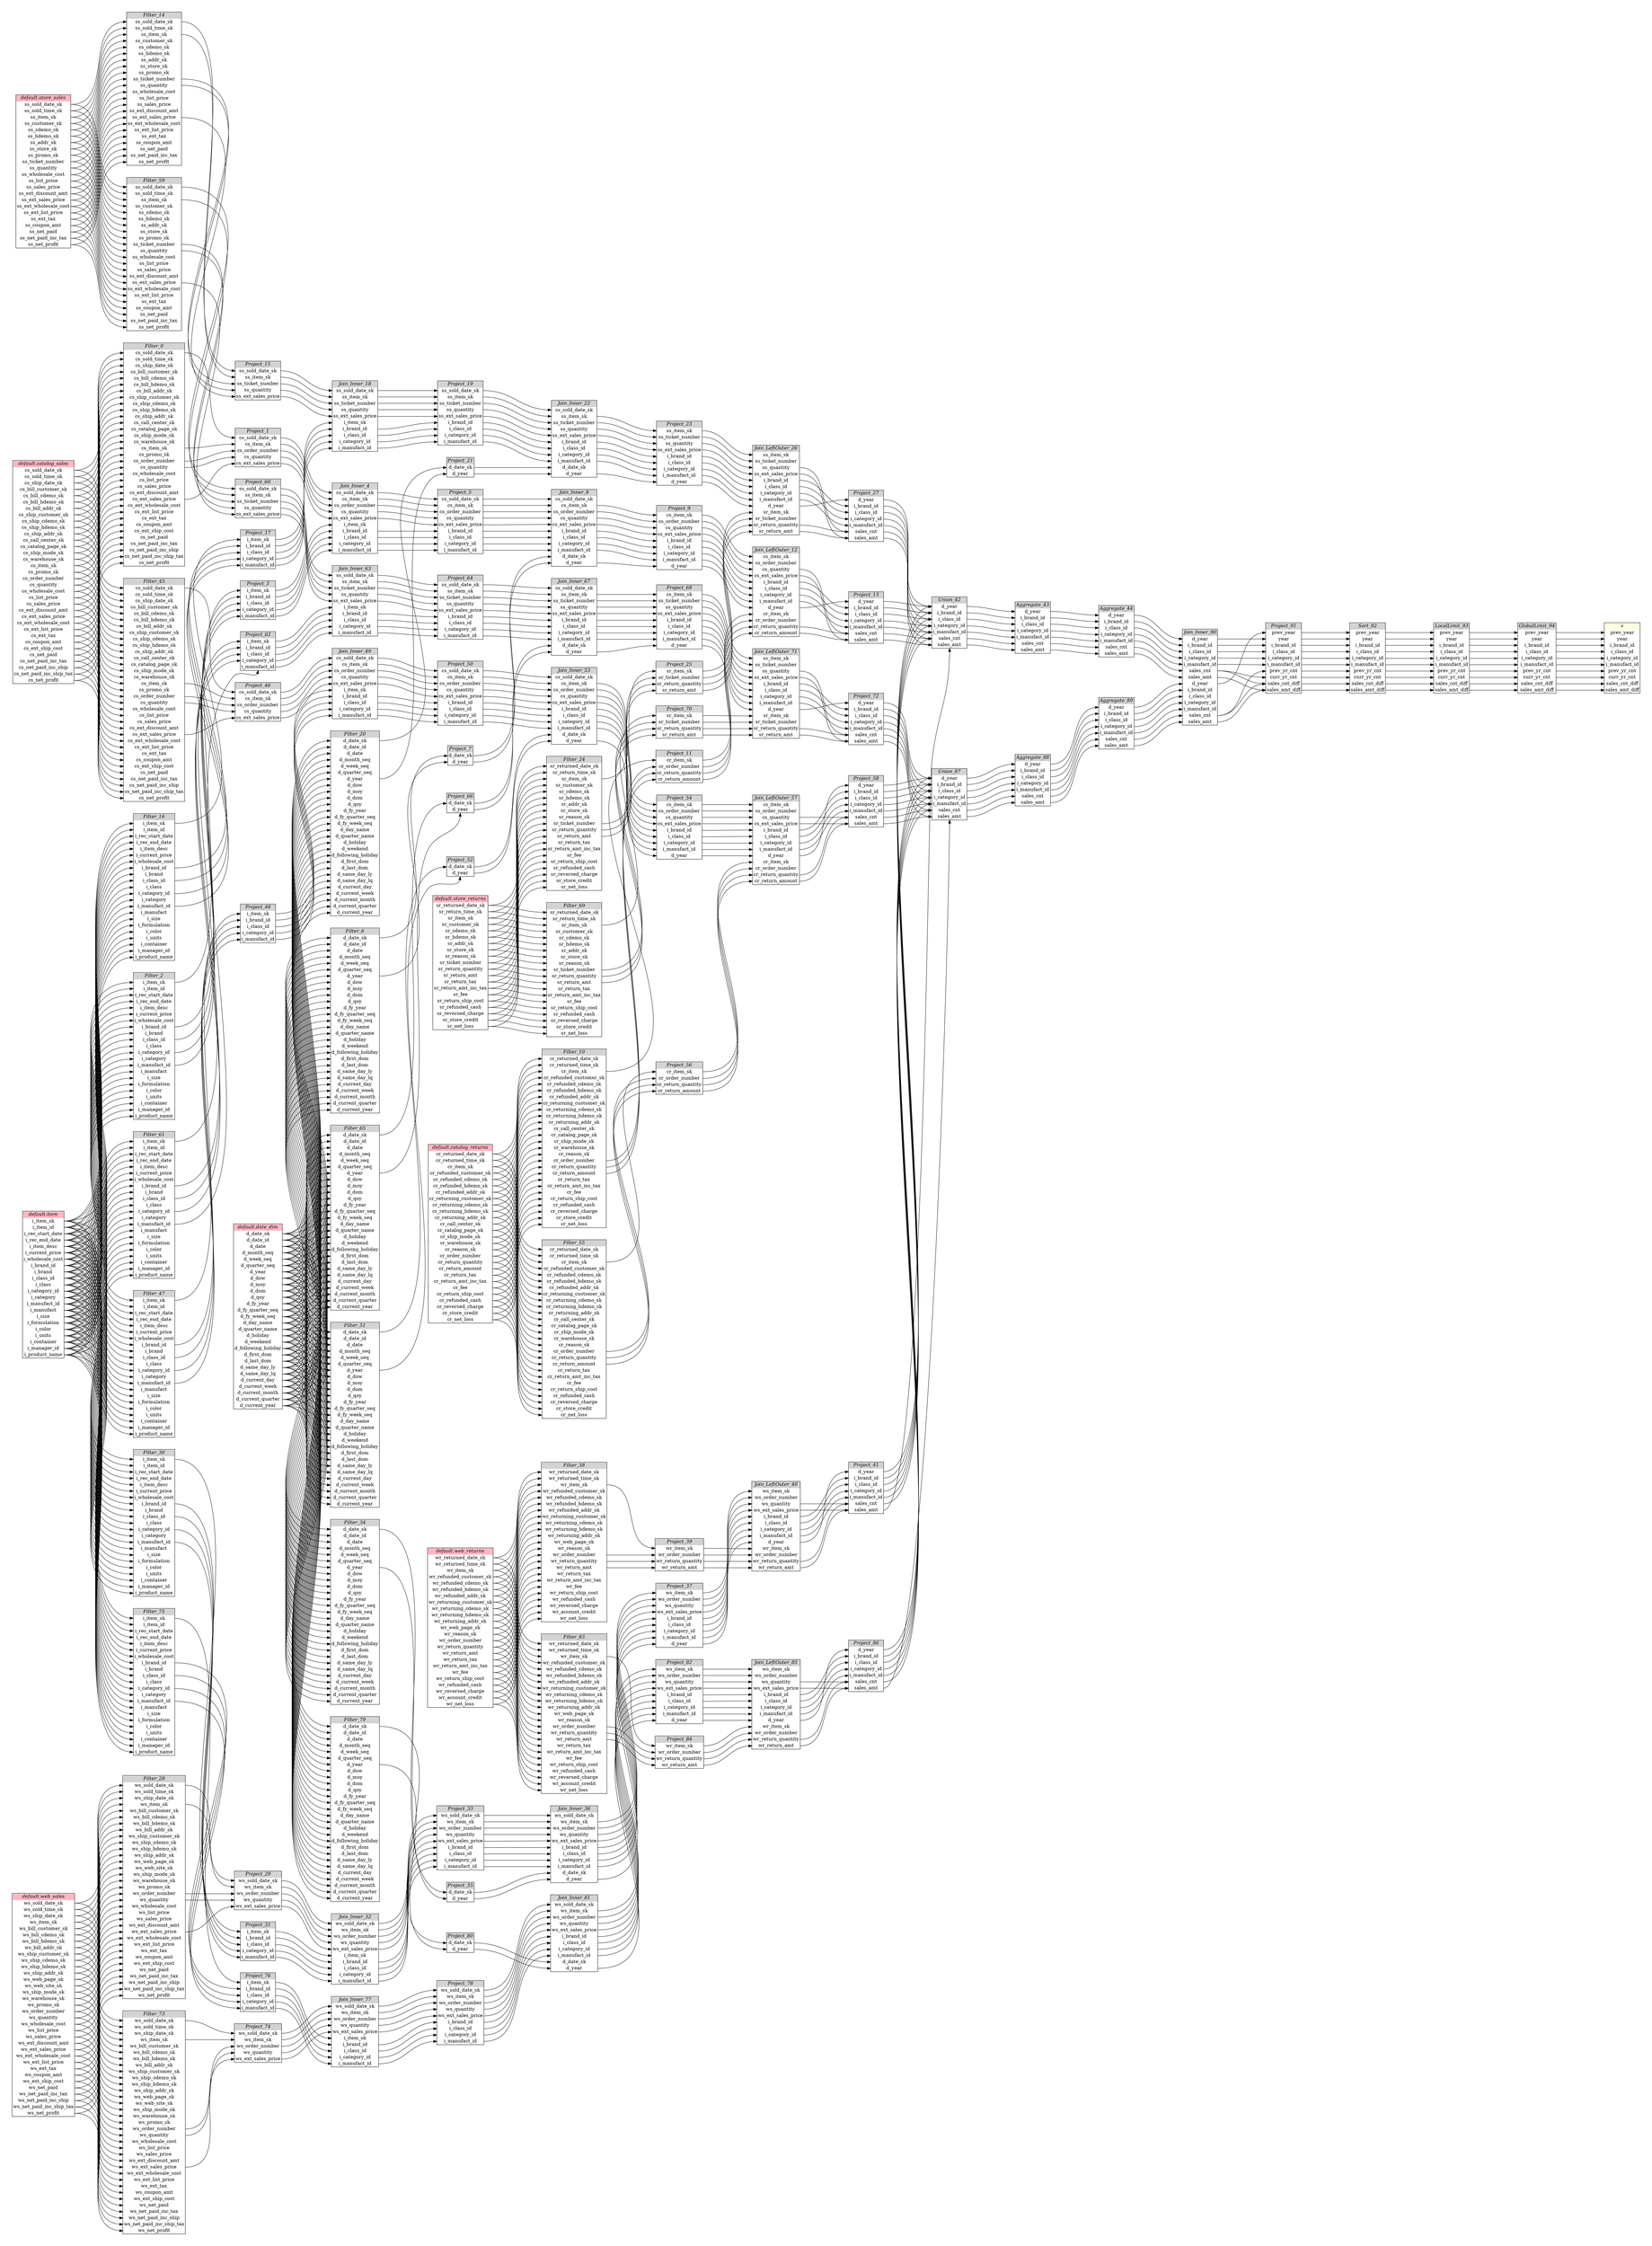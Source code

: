 // Automatically generated by TPCDSFlowTestSuite


digraph {
  graph [pad="0.5", nodesep="0.5", ranksep="2", fontname="Helvetica"];
  node [shape=plain]
  rankdir=LR;

  
"Aggregate_43" [label=<
<table border="1" cellborder="0" cellspacing="0">
  <tr><td bgcolor="lightgray" port="nodeName"><i>Aggregate_43</i></td></tr>
  <tr><td port="0">d_year</td></tr>
<tr><td port="1">i_brand_id</td></tr>
<tr><td port="2">i_class_id</td></tr>
<tr><td port="3">i_category_id</td></tr>
<tr><td port="4">i_manufact_id</td></tr>
<tr><td port="5">sales_cnt</td></tr>
<tr><td port="6">sales_amt</td></tr>
</table>>];
     

"Aggregate_44" [label=<
<table border="1" cellborder="0" cellspacing="0">
  <tr><td bgcolor="lightgray" port="nodeName"><i>Aggregate_44</i></td></tr>
  <tr><td port="0">d_year</td></tr>
<tr><td port="1">i_brand_id</td></tr>
<tr><td port="2">i_class_id</td></tr>
<tr><td port="3">i_category_id</td></tr>
<tr><td port="4">i_manufact_id</td></tr>
<tr><td port="5">sales_cnt</td></tr>
<tr><td port="6">sales_amt</td></tr>
</table>>];
     

"Aggregate_88" [label=<
<table border="1" cellborder="0" cellspacing="0">
  <tr><td bgcolor="lightgray" port="nodeName"><i>Aggregate_88</i></td></tr>
  <tr><td port="0">d_year</td></tr>
<tr><td port="1">i_brand_id</td></tr>
<tr><td port="2">i_class_id</td></tr>
<tr><td port="3">i_category_id</td></tr>
<tr><td port="4">i_manufact_id</td></tr>
<tr><td port="5">sales_cnt</td></tr>
<tr><td port="6">sales_amt</td></tr>
</table>>];
     

"Aggregate_89" [label=<
<table border="1" cellborder="0" cellspacing="0">
  <tr><td bgcolor="lightgray" port="nodeName"><i>Aggregate_89</i></td></tr>
  <tr><td port="0">d_year</td></tr>
<tr><td port="1">i_brand_id</td></tr>
<tr><td port="2">i_class_id</td></tr>
<tr><td port="3">i_category_id</td></tr>
<tr><td port="4">i_manufact_id</td></tr>
<tr><td port="5">sales_cnt</td></tr>
<tr><td port="6">sales_amt</td></tr>
</table>>];
     

"Filter_0" [label=<
<table border="1" cellborder="0" cellspacing="0">
  <tr><td bgcolor="lightgray" port="nodeName"><i>Filter_0</i></td></tr>
  <tr><td port="0">cs_sold_date_sk</td></tr>
<tr><td port="1">cs_sold_time_sk</td></tr>
<tr><td port="2">cs_ship_date_sk</td></tr>
<tr><td port="3">cs_bill_customer_sk</td></tr>
<tr><td port="4">cs_bill_cdemo_sk</td></tr>
<tr><td port="5">cs_bill_hdemo_sk</td></tr>
<tr><td port="6">cs_bill_addr_sk</td></tr>
<tr><td port="7">cs_ship_customer_sk</td></tr>
<tr><td port="8">cs_ship_cdemo_sk</td></tr>
<tr><td port="9">cs_ship_hdemo_sk</td></tr>
<tr><td port="10">cs_ship_addr_sk</td></tr>
<tr><td port="11">cs_call_center_sk</td></tr>
<tr><td port="12">cs_catalog_page_sk</td></tr>
<tr><td port="13">cs_ship_mode_sk</td></tr>
<tr><td port="14">cs_warehouse_sk</td></tr>
<tr><td port="15">cs_item_sk</td></tr>
<tr><td port="16">cs_promo_sk</td></tr>
<tr><td port="17">cs_order_number</td></tr>
<tr><td port="18">cs_quantity</td></tr>
<tr><td port="19">cs_wholesale_cost</td></tr>
<tr><td port="20">cs_list_price</td></tr>
<tr><td port="21">cs_sales_price</td></tr>
<tr><td port="22">cs_ext_discount_amt</td></tr>
<tr><td port="23">cs_ext_sales_price</td></tr>
<tr><td port="24">cs_ext_wholesale_cost</td></tr>
<tr><td port="25">cs_ext_list_price</td></tr>
<tr><td port="26">cs_ext_tax</td></tr>
<tr><td port="27">cs_coupon_amt</td></tr>
<tr><td port="28">cs_ext_ship_cost</td></tr>
<tr><td port="29">cs_net_paid</td></tr>
<tr><td port="30">cs_net_paid_inc_tax</td></tr>
<tr><td port="31">cs_net_paid_inc_ship</td></tr>
<tr><td port="32">cs_net_paid_inc_ship_tax</td></tr>
<tr><td port="33">cs_net_profit</td></tr>
</table>>];
     

"Filter_10" [label=<
<table border="1" cellborder="0" cellspacing="0">
  <tr><td bgcolor="lightgray" port="nodeName"><i>Filter_10</i></td></tr>
  <tr><td port="0">cr_returned_date_sk</td></tr>
<tr><td port="1">cr_returned_time_sk</td></tr>
<tr><td port="2">cr_item_sk</td></tr>
<tr><td port="3">cr_refunded_customer_sk</td></tr>
<tr><td port="4">cr_refunded_cdemo_sk</td></tr>
<tr><td port="5">cr_refunded_hdemo_sk</td></tr>
<tr><td port="6">cr_refunded_addr_sk</td></tr>
<tr><td port="7">cr_returning_customer_sk</td></tr>
<tr><td port="8">cr_returning_cdemo_sk</td></tr>
<tr><td port="9">cr_returning_hdemo_sk</td></tr>
<tr><td port="10">cr_returning_addr_sk</td></tr>
<tr><td port="11">cr_call_center_sk</td></tr>
<tr><td port="12">cr_catalog_page_sk</td></tr>
<tr><td port="13">cr_ship_mode_sk</td></tr>
<tr><td port="14">cr_warehouse_sk</td></tr>
<tr><td port="15">cr_reason_sk</td></tr>
<tr><td port="16">cr_order_number</td></tr>
<tr><td port="17">cr_return_quantity</td></tr>
<tr><td port="18">cr_return_amount</td></tr>
<tr><td port="19">cr_return_tax</td></tr>
<tr><td port="20">cr_return_amt_inc_tax</td></tr>
<tr><td port="21">cr_fee</td></tr>
<tr><td port="22">cr_return_ship_cost</td></tr>
<tr><td port="23">cr_refunded_cash</td></tr>
<tr><td port="24">cr_reversed_charge</td></tr>
<tr><td port="25">cr_store_credit</td></tr>
<tr><td port="26">cr_net_loss</td></tr>
</table>>];
     

"Filter_14" [label=<
<table border="1" cellborder="0" cellspacing="0">
  <tr><td bgcolor="lightgray" port="nodeName"><i>Filter_14</i></td></tr>
  <tr><td port="0">ss_sold_date_sk</td></tr>
<tr><td port="1">ss_sold_time_sk</td></tr>
<tr><td port="2">ss_item_sk</td></tr>
<tr><td port="3">ss_customer_sk</td></tr>
<tr><td port="4">ss_cdemo_sk</td></tr>
<tr><td port="5">ss_hdemo_sk</td></tr>
<tr><td port="6">ss_addr_sk</td></tr>
<tr><td port="7">ss_store_sk</td></tr>
<tr><td port="8">ss_promo_sk</td></tr>
<tr><td port="9">ss_ticket_number</td></tr>
<tr><td port="10">ss_quantity</td></tr>
<tr><td port="11">ss_wholesale_cost</td></tr>
<tr><td port="12">ss_list_price</td></tr>
<tr><td port="13">ss_sales_price</td></tr>
<tr><td port="14">ss_ext_discount_amt</td></tr>
<tr><td port="15">ss_ext_sales_price</td></tr>
<tr><td port="16">ss_ext_wholesale_cost</td></tr>
<tr><td port="17">ss_ext_list_price</td></tr>
<tr><td port="18">ss_ext_tax</td></tr>
<tr><td port="19">ss_coupon_amt</td></tr>
<tr><td port="20">ss_net_paid</td></tr>
<tr><td port="21">ss_net_paid_inc_tax</td></tr>
<tr><td port="22">ss_net_profit</td></tr>
</table>>];
     

"Filter_16" [label=<
<table border="1" cellborder="0" cellspacing="0">
  <tr><td bgcolor="lightgray" port="nodeName"><i>Filter_16</i></td></tr>
  <tr><td port="0">i_item_sk</td></tr>
<tr><td port="1">i_item_id</td></tr>
<tr><td port="2">i_rec_start_date</td></tr>
<tr><td port="3">i_rec_end_date</td></tr>
<tr><td port="4">i_item_desc</td></tr>
<tr><td port="5">i_current_price</td></tr>
<tr><td port="6">i_wholesale_cost</td></tr>
<tr><td port="7">i_brand_id</td></tr>
<tr><td port="8">i_brand</td></tr>
<tr><td port="9">i_class_id</td></tr>
<tr><td port="10">i_class</td></tr>
<tr><td port="11">i_category_id</td></tr>
<tr><td port="12">i_category</td></tr>
<tr><td port="13">i_manufact_id</td></tr>
<tr><td port="14">i_manufact</td></tr>
<tr><td port="15">i_size</td></tr>
<tr><td port="16">i_formulation</td></tr>
<tr><td port="17">i_color</td></tr>
<tr><td port="18">i_units</td></tr>
<tr><td port="19">i_container</td></tr>
<tr><td port="20">i_manager_id</td></tr>
<tr><td port="21">i_product_name</td></tr>
</table>>];
     

"Filter_2" [label=<
<table border="1" cellborder="0" cellspacing="0">
  <tr><td bgcolor="lightgray" port="nodeName"><i>Filter_2</i></td></tr>
  <tr><td port="0">i_item_sk</td></tr>
<tr><td port="1">i_item_id</td></tr>
<tr><td port="2">i_rec_start_date</td></tr>
<tr><td port="3">i_rec_end_date</td></tr>
<tr><td port="4">i_item_desc</td></tr>
<tr><td port="5">i_current_price</td></tr>
<tr><td port="6">i_wholesale_cost</td></tr>
<tr><td port="7">i_brand_id</td></tr>
<tr><td port="8">i_brand</td></tr>
<tr><td port="9">i_class_id</td></tr>
<tr><td port="10">i_class</td></tr>
<tr><td port="11">i_category_id</td></tr>
<tr><td port="12">i_category</td></tr>
<tr><td port="13">i_manufact_id</td></tr>
<tr><td port="14">i_manufact</td></tr>
<tr><td port="15">i_size</td></tr>
<tr><td port="16">i_formulation</td></tr>
<tr><td port="17">i_color</td></tr>
<tr><td port="18">i_units</td></tr>
<tr><td port="19">i_container</td></tr>
<tr><td port="20">i_manager_id</td></tr>
<tr><td port="21">i_product_name</td></tr>
</table>>];
     

"Filter_20" [label=<
<table border="1" cellborder="0" cellspacing="0">
  <tr><td bgcolor="lightgray" port="nodeName"><i>Filter_20</i></td></tr>
  <tr><td port="0">d_date_sk</td></tr>
<tr><td port="1">d_date_id</td></tr>
<tr><td port="2">d_date</td></tr>
<tr><td port="3">d_month_seq</td></tr>
<tr><td port="4">d_week_seq</td></tr>
<tr><td port="5">d_quarter_seq</td></tr>
<tr><td port="6">d_year</td></tr>
<tr><td port="7">d_dow</td></tr>
<tr><td port="8">d_moy</td></tr>
<tr><td port="9">d_dom</td></tr>
<tr><td port="10">d_qoy</td></tr>
<tr><td port="11">d_fy_year</td></tr>
<tr><td port="12">d_fy_quarter_seq</td></tr>
<tr><td port="13">d_fy_week_seq</td></tr>
<tr><td port="14">d_day_name</td></tr>
<tr><td port="15">d_quarter_name</td></tr>
<tr><td port="16">d_holiday</td></tr>
<tr><td port="17">d_weekend</td></tr>
<tr><td port="18">d_following_holiday</td></tr>
<tr><td port="19">d_first_dom</td></tr>
<tr><td port="20">d_last_dom</td></tr>
<tr><td port="21">d_same_day_ly</td></tr>
<tr><td port="22">d_same_day_lq</td></tr>
<tr><td port="23">d_current_day</td></tr>
<tr><td port="24">d_current_week</td></tr>
<tr><td port="25">d_current_month</td></tr>
<tr><td port="26">d_current_quarter</td></tr>
<tr><td port="27">d_current_year</td></tr>
</table>>];
     

"Filter_24" [label=<
<table border="1" cellborder="0" cellspacing="0">
  <tr><td bgcolor="lightgray" port="nodeName"><i>Filter_24</i></td></tr>
  <tr><td port="0">sr_returned_date_sk</td></tr>
<tr><td port="1">sr_return_time_sk</td></tr>
<tr><td port="2">sr_item_sk</td></tr>
<tr><td port="3">sr_customer_sk</td></tr>
<tr><td port="4">sr_cdemo_sk</td></tr>
<tr><td port="5">sr_hdemo_sk</td></tr>
<tr><td port="6">sr_addr_sk</td></tr>
<tr><td port="7">sr_store_sk</td></tr>
<tr><td port="8">sr_reason_sk</td></tr>
<tr><td port="9">sr_ticket_number</td></tr>
<tr><td port="10">sr_return_quantity</td></tr>
<tr><td port="11">sr_return_amt</td></tr>
<tr><td port="12">sr_return_tax</td></tr>
<tr><td port="13">sr_return_amt_inc_tax</td></tr>
<tr><td port="14">sr_fee</td></tr>
<tr><td port="15">sr_return_ship_cost</td></tr>
<tr><td port="16">sr_refunded_cash</td></tr>
<tr><td port="17">sr_reversed_charge</td></tr>
<tr><td port="18">sr_store_credit</td></tr>
<tr><td port="19">sr_net_loss</td></tr>
</table>>];
     

"Filter_28" [label=<
<table border="1" cellborder="0" cellspacing="0">
  <tr><td bgcolor="lightgray" port="nodeName"><i>Filter_28</i></td></tr>
  <tr><td port="0">ws_sold_date_sk</td></tr>
<tr><td port="1">ws_sold_time_sk</td></tr>
<tr><td port="2">ws_ship_date_sk</td></tr>
<tr><td port="3">ws_item_sk</td></tr>
<tr><td port="4">ws_bill_customer_sk</td></tr>
<tr><td port="5">ws_bill_cdemo_sk</td></tr>
<tr><td port="6">ws_bill_hdemo_sk</td></tr>
<tr><td port="7">ws_bill_addr_sk</td></tr>
<tr><td port="8">ws_ship_customer_sk</td></tr>
<tr><td port="9">ws_ship_cdemo_sk</td></tr>
<tr><td port="10">ws_ship_hdemo_sk</td></tr>
<tr><td port="11">ws_ship_addr_sk</td></tr>
<tr><td port="12">ws_web_page_sk</td></tr>
<tr><td port="13">ws_web_site_sk</td></tr>
<tr><td port="14">ws_ship_mode_sk</td></tr>
<tr><td port="15">ws_warehouse_sk</td></tr>
<tr><td port="16">ws_promo_sk</td></tr>
<tr><td port="17">ws_order_number</td></tr>
<tr><td port="18">ws_quantity</td></tr>
<tr><td port="19">ws_wholesale_cost</td></tr>
<tr><td port="20">ws_list_price</td></tr>
<tr><td port="21">ws_sales_price</td></tr>
<tr><td port="22">ws_ext_discount_amt</td></tr>
<tr><td port="23">ws_ext_sales_price</td></tr>
<tr><td port="24">ws_ext_wholesale_cost</td></tr>
<tr><td port="25">ws_ext_list_price</td></tr>
<tr><td port="26">ws_ext_tax</td></tr>
<tr><td port="27">ws_coupon_amt</td></tr>
<tr><td port="28">ws_ext_ship_cost</td></tr>
<tr><td port="29">ws_net_paid</td></tr>
<tr><td port="30">ws_net_paid_inc_tax</td></tr>
<tr><td port="31">ws_net_paid_inc_ship</td></tr>
<tr><td port="32">ws_net_paid_inc_ship_tax</td></tr>
<tr><td port="33">ws_net_profit</td></tr>
</table>>];
     

"Filter_30" [label=<
<table border="1" cellborder="0" cellspacing="0">
  <tr><td bgcolor="lightgray" port="nodeName"><i>Filter_30</i></td></tr>
  <tr><td port="0">i_item_sk</td></tr>
<tr><td port="1">i_item_id</td></tr>
<tr><td port="2">i_rec_start_date</td></tr>
<tr><td port="3">i_rec_end_date</td></tr>
<tr><td port="4">i_item_desc</td></tr>
<tr><td port="5">i_current_price</td></tr>
<tr><td port="6">i_wholesale_cost</td></tr>
<tr><td port="7">i_brand_id</td></tr>
<tr><td port="8">i_brand</td></tr>
<tr><td port="9">i_class_id</td></tr>
<tr><td port="10">i_class</td></tr>
<tr><td port="11">i_category_id</td></tr>
<tr><td port="12">i_category</td></tr>
<tr><td port="13">i_manufact_id</td></tr>
<tr><td port="14">i_manufact</td></tr>
<tr><td port="15">i_size</td></tr>
<tr><td port="16">i_formulation</td></tr>
<tr><td port="17">i_color</td></tr>
<tr><td port="18">i_units</td></tr>
<tr><td port="19">i_container</td></tr>
<tr><td port="20">i_manager_id</td></tr>
<tr><td port="21">i_product_name</td></tr>
</table>>];
     

"Filter_34" [label=<
<table border="1" cellborder="0" cellspacing="0">
  <tr><td bgcolor="lightgray" port="nodeName"><i>Filter_34</i></td></tr>
  <tr><td port="0">d_date_sk</td></tr>
<tr><td port="1">d_date_id</td></tr>
<tr><td port="2">d_date</td></tr>
<tr><td port="3">d_month_seq</td></tr>
<tr><td port="4">d_week_seq</td></tr>
<tr><td port="5">d_quarter_seq</td></tr>
<tr><td port="6">d_year</td></tr>
<tr><td port="7">d_dow</td></tr>
<tr><td port="8">d_moy</td></tr>
<tr><td port="9">d_dom</td></tr>
<tr><td port="10">d_qoy</td></tr>
<tr><td port="11">d_fy_year</td></tr>
<tr><td port="12">d_fy_quarter_seq</td></tr>
<tr><td port="13">d_fy_week_seq</td></tr>
<tr><td port="14">d_day_name</td></tr>
<tr><td port="15">d_quarter_name</td></tr>
<tr><td port="16">d_holiday</td></tr>
<tr><td port="17">d_weekend</td></tr>
<tr><td port="18">d_following_holiday</td></tr>
<tr><td port="19">d_first_dom</td></tr>
<tr><td port="20">d_last_dom</td></tr>
<tr><td port="21">d_same_day_ly</td></tr>
<tr><td port="22">d_same_day_lq</td></tr>
<tr><td port="23">d_current_day</td></tr>
<tr><td port="24">d_current_week</td></tr>
<tr><td port="25">d_current_month</td></tr>
<tr><td port="26">d_current_quarter</td></tr>
<tr><td port="27">d_current_year</td></tr>
</table>>];
     

"Filter_38" [label=<
<table border="1" cellborder="0" cellspacing="0">
  <tr><td bgcolor="lightgray" port="nodeName"><i>Filter_38</i></td></tr>
  <tr><td port="0">wr_returned_date_sk</td></tr>
<tr><td port="1">wr_returned_time_sk</td></tr>
<tr><td port="2">wr_item_sk</td></tr>
<tr><td port="3">wr_refunded_customer_sk</td></tr>
<tr><td port="4">wr_refunded_cdemo_sk</td></tr>
<tr><td port="5">wr_refunded_hdemo_sk</td></tr>
<tr><td port="6">wr_refunded_addr_sk</td></tr>
<tr><td port="7">wr_returning_customer_sk</td></tr>
<tr><td port="8">wr_returning_cdemo_sk</td></tr>
<tr><td port="9">wr_returning_hdemo_sk</td></tr>
<tr><td port="10">wr_returning_addr_sk</td></tr>
<tr><td port="11">wr_web_page_sk</td></tr>
<tr><td port="12">wr_reason_sk</td></tr>
<tr><td port="13">wr_order_number</td></tr>
<tr><td port="14">wr_return_quantity</td></tr>
<tr><td port="15">wr_return_amt</td></tr>
<tr><td port="16">wr_return_tax</td></tr>
<tr><td port="17">wr_return_amt_inc_tax</td></tr>
<tr><td port="18">wr_fee</td></tr>
<tr><td port="19">wr_return_ship_cost</td></tr>
<tr><td port="20">wr_refunded_cash</td></tr>
<tr><td port="21">wr_reversed_charge</td></tr>
<tr><td port="22">wr_account_credit</td></tr>
<tr><td port="23">wr_net_loss</td></tr>
</table>>];
     

"Filter_45" [label=<
<table border="1" cellborder="0" cellspacing="0">
  <tr><td bgcolor="lightgray" port="nodeName"><i>Filter_45</i></td></tr>
  <tr><td port="0">cs_sold_date_sk</td></tr>
<tr><td port="1">cs_sold_time_sk</td></tr>
<tr><td port="2">cs_ship_date_sk</td></tr>
<tr><td port="3">cs_bill_customer_sk</td></tr>
<tr><td port="4">cs_bill_cdemo_sk</td></tr>
<tr><td port="5">cs_bill_hdemo_sk</td></tr>
<tr><td port="6">cs_bill_addr_sk</td></tr>
<tr><td port="7">cs_ship_customer_sk</td></tr>
<tr><td port="8">cs_ship_cdemo_sk</td></tr>
<tr><td port="9">cs_ship_hdemo_sk</td></tr>
<tr><td port="10">cs_ship_addr_sk</td></tr>
<tr><td port="11">cs_call_center_sk</td></tr>
<tr><td port="12">cs_catalog_page_sk</td></tr>
<tr><td port="13">cs_ship_mode_sk</td></tr>
<tr><td port="14">cs_warehouse_sk</td></tr>
<tr><td port="15">cs_item_sk</td></tr>
<tr><td port="16">cs_promo_sk</td></tr>
<tr><td port="17">cs_order_number</td></tr>
<tr><td port="18">cs_quantity</td></tr>
<tr><td port="19">cs_wholesale_cost</td></tr>
<tr><td port="20">cs_list_price</td></tr>
<tr><td port="21">cs_sales_price</td></tr>
<tr><td port="22">cs_ext_discount_amt</td></tr>
<tr><td port="23">cs_ext_sales_price</td></tr>
<tr><td port="24">cs_ext_wholesale_cost</td></tr>
<tr><td port="25">cs_ext_list_price</td></tr>
<tr><td port="26">cs_ext_tax</td></tr>
<tr><td port="27">cs_coupon_amt</td></tr>
<tr><td port="28">cs_ext_ship_cost</td></tr>
<tr><td port="29">cs_net_paid</td></tr>
<tr><td port="30">cs_net_paid_inc_tax</td></tr>
<tr><td port="31">cs_net_paid_inc_ship</td></tr>
<tr><td port="32">cs_net_paid_inc_ship_tax</td></tr>
<tr><td port="33">cs_net_profit</td></tr>
</table>>];
     

"Filter_47" [label=<
<table border="1" cellborder="0" cellspacing="0">
  <tr><td bgcolor="lightgray" port="nodeName"><i>Filter_47</i></td></tr>
  <tr><td port="0">i_item_sk</td></tr>
<tr><td port="1">i_item_id</td></tr>
<tr><td port="2">i_rec_start_date</td></tr>
<tr><td port="3">i_rec_end_date</td></tr>
<tr><td port="4">i_item_desc</td></tr>
<tr><td port="5">i_current_price</td></tr>
<tr><td port="6">i_wholesale_cost</td></tr>
<tr><td port="7">i_brand_id</td></tr>
<tr><td port="8">i_brand</td></tr>
<tr><td port="9">i_class_id</td></tr>
<tr><td port="10">i_class</td></tr>
<tr><td port="11">i_category_id</td></tr>
<tr><td port="12">i_category</td></tr>
<tr><td port="13">i_manufact_id</td></tr>
<tr><td port="14">i_manufact</td></tr>
<tr><td port="15">i_size</td></tr>
<tr><td port="16">i_formulation</td></tr>
<tr><td port="17">i_color</td></tr>
<tr><td port="18">i_units</td></tr>
<tr><td port="19">i_container</td></tr>
<tr><td port="20">i_manager_id</td></tr>
<tr><td port="21">i_product_name</td></tr>
</table>>];
     

"Filter_51" [label=<
<table border="1" cellborder="0" cellspacing="0">
  <tr><td bgcolor="lightgray" port="nodeName"><i>Filter_51</i></td></tr>
  <tr><td port="0">d_date_sk</td></tr>
<tr><td port="1">d_date_id</td></tr>
<tr><td port="2">d_date</td></tr>
<tr><td port="3">d_month_seq</td></tr>
<tr><td port="4">d_week_seq</td></tr>
<tr><td port="5">d_quarter_seq</td></tr>
<tr><td port="6">d_year</td></tr>
<tr><td port="7">d_dow</td></tr>
<tr><td port="8">d_moy</td></tr>
<tr><td port="9">d_dom</td></tr>
<tr><td port="10">d_qoy</td></tr>
<tr><td port="11">d_fy_year</td></tr>
<tr><td port="12">d_fy_quarter_seq</td></tr>
<tr><td port="13">d_fy_week_seq</td></tr>
<tr><td port="14">d_day_name</td></tr>
<tr><td port="15">d_quarter_name</td></tr>
<tr><td port="16">d_holiday</td></tr>
<tr><td port="17">d_weekend</td></tr>
<tr><td port="18">d_following_holiday</td></tr>
<tr><td port="19">d_first_dom</td></tr>
<tr><td port="20">d_last_dom</td></tr>
<tr><td port="21">d_same_day_ly</td></tr>
<tr><td port="22">d_same_day_lq</td></tr>
<tr><td port="23">d_current_day</td></tr>
<tr><td port="24">d_current_week</td></tr>
<tr><td port="25">d_current_month</td></tr>
<tr><td port="26">d_current_quarter</td></tr>
<tr><td port="27">d_current_year</td></tr>
</table>>];
     

"Filter_55" [label=<
<table border="1" cellborder="0" cellspacing="0">
  <tr><td bgcolor="lightgray" port="nodeName"><i>Filter_55</i></td></tr>
  <tr><td port="0">cr_returned_date_sk</td></tr>
<tr><td port="1">cr_returned_time_sk</td></tr>
<tr><td port="2">cr_item_sk</td></tr>
<tr><td port="3">cr_refunded_customer_sk</td></tr>
<tr><td port="4">cr_refunded_cdemo_sk</td></tr>
<tr><td port="5">cr_refunded_hdemo_sk</td></tr>
<tr><td port="6">cr_refunded_addr_sk</td></tr>
<tr><td port="7">cr_returning_customer_sk</td></tr>
<tr><td port="8">cr_returning_cdemo_sk</td></tr>
<tr><td port="9">cr_returning_hdemo_sk</td></tr>
<tr><td port="10">cr_returning_addr_sk</td></tr>
<tr><td port="11">cr_call_center_sk</td></tr>
<tr><td port="12">cr_catalog_page_sk</td></tr>
<tr><td port="13">cr_ship_mode_sk</td></tr>
<tr><td port="14">cr_warehouse_sk</td></tr>
<tr><td port="15">cr_reason_sk</td></tr>
<tr><td port="16">cr_order_number</td></tr>
<tr><td port="17">cr_return_quantity</td></tr>
<tr><td port="18">cr_return_amount</td></tr>
<tr><td port="19">cr_return_tax</td></tr>
<tr><td port="20">cr_return_amt_inc_tax</td></tr>
<tr><td port="21">cr_fee</td></tr>
<tr><td port="22">cr_return_ship_cost</td></tr>
<tr><td port="23">cr_refunded_cash</td></tr>
<tr><td port="24">cr_reversed_charge</td></tr>
<tr><td port="25">cr_store_credit</td></tr>
<tr><td port="26">cr_net_loss</td></tr>
</table>>];
     

"Filter_59" [label=<
<table border="1" cellborder="0" cellspacing="0">
  <tr><td bgcolor="lightgray" port="nodeName"><i>Filter_59</i></td></tr>
  <tr><td port="0">ss_sold_date_sk</td></tr>
<tr><td port="1">ss_sold_time_sk</td></tr>
<tr><td port="2">ss_item_sk</td></tr>
<tr><td port="3">ss_customer_sk</td></tr>
<tr><td port="4">ss_cdemo_sk</td></tr>
<tr><td port="5">ss_hdemo_sk</td></tr>
<tr><td port="6">ss_addr_sk</td></tr>
<tr><td port="7">ss_store_sk</td></tr>
<tr><td port="8">ss_promo_sk</td></tr>
<tr><td port="9">ss_ticket_number</td></tr>
<tr><td port="10">ss_quantity</td></tr>
<tr><td port="11">ss_wholesale_cost</td></tr>
<tr><td port="12">ss_list_price</td></tr>
<tr><td port="13">ss_sales_price</td></tr>
<tr><td port="14">ss_ext_discount_amt</td></tr>
<tr><td port="15">ss_ext_sales_price</td></tr>
<tr><td port="16">ss_ext_wholesale_cost</td></tr>
<tr><td port="17">ss_ext_list_price</td></tr>
<tr><td port="18">ss_ext_tax</td></tr>
<tr><td port="19">ss_coupon_amt</td></tr>
<tr><td port="20">ss_net_paid</td></tr>
<tr><td port="21">ss_net_paid_inc_tax</td></tr>
<tr><td port="22">ss_net_profit</td></tr>
</table>>];
     

"Filter_6" [label=<
<table border="1" cellborder="0" cellspacing="0">
  <tr><td bgcolor="lightgray" port="nodeName"><i>Filter_6</i></td></tr>
  <tr><td port="0">d_date_sk</td></tr>
<tr><td port="1">d_date_id</td></tr>
<tr><td port="2">d_date</td></tr>
<tr><td port="3">d_month_seq</td></tr>
<tr><td port="4">d_week_seq</td></tr>
<tr><td port="5">d_quarter_seq</td></tr>
<tr><td port="6">d_year</td></tr>
<tr><td port="7">d_dow</td></tr>
<tr><td port="8">d_moy</td></tr>
<tr><td port="9">d_dom</td></tr>
<tr><td port="10">d_qoy</td></tr>
<tr><td port="11">d_fy_year</td></tr>
<tr><td port="12">d_fy_quarter_seq</td></tr>
<tr><td port="13">d_fy_week_seq</td></tr>
<tr><td port="14">d_day_name</td></tr>
<tr><td port="15">d_quarter_name</td></tr>
<tr><td port="16">d_holiday</td></tr>
<tr><td port="17">d_weekend</td></tr>
<tr><td port="18">d_following_holiday</td></tr>
<tr><td port="19">d_first_dom</td></tr>
<tr><td port="20">d_last_dom</td></tr>
<tr><td port="21">d_same_day_ly</td></tr>
<tr><td port="22">d_same_day_lq</td></tr>
<tr><td port="23">d_current_day</td></tr>
<tr><td port="24">d_current_week</td></tr>
<tr><td port="25">d_current_month</td></tr>
<tr><td port="26">d_current_quarter</td></tr>
<tr><td port="27">d_current_year</td></tr>
</table>>];
     

"Filter_61" [label=<
<table border="1" cellborder="0" cellspacing="0">
  <tr><td bgcolor="lightgray" port="nodeName"><i>Filter_61</i></td></tr>
  <tr><td port="0">i_item_sk</td></tr>
<tr><td port="1">i_item_id</td></tr>
<tr><td port="2">i_rec_start_date</td></tr>
<tr><td port="3">i_rec_end_date</td></tr>
<tr><td port="4">i_item_desc</td></tr>
<tr><td port="5">i_current_price</td></tr>
<tr><td port="6">i_wholesale_cost</td></tr>
<tr><td port="7">i_brand_id</td></tr>
<tr><td port="8">i_brand</td></tr>
<tr><td port="9">i_class_id</td></tr>
<tr><td port="10">i_class</td></tr>
<tr><td port="11">i_category_id</td></tr>
<tr><td port="12">i_category</td></tr>
<tr><td port="13">i_manufact_id</td></tr>
<tr><td port="14">i_manufact</td></tr>
<tr><td port="15">i_size</td></tr>
<tr><td port="16">i_formulation</td></tr>
<tr><td port="17">i_color</td></tr>
<tr><td port="18">i_units</td></tr>
<tr><td port="19">i_container</td></tr>
<tr><td port="20">i_manager_id</td></tr>
<tr><td port="21">i_product_name</td></tr>
</table>>];
     

"Filter_65" [label=<
<table border="1" cellborder="0" cellspacing="0">
  <tr><td bgcolor="lightgray" port="nodeName"><i>Filter_65</i></td></tr>
  <tr><td port="0">d_date_sk</td></tr>
<tr><td port="1">d_date_id</td></tr>
<tr><td port="2">d_date</td></tr>
<tr><td port="3">d_month_seq</td></tr>
<tr><td port="4">d_week_seq</td></tr>
<tr><td port="5">d_quarter_seq</td></tr>
<tr><td port="6">d_year</td></tr>
<tr><td port="7">d_dow</td></tr>
<tr><td port="8">d_moy</td></tr>
<tr><td port="9">d_dom</td></tr>
<tr><td port="10">d_qoy</td></tr>
<tr><td port="11">d_fy_year</td></tr>
<tr><td port="12">d_fy_quarter_seq</td></tr>
<tr><td port="13">d_fy_week_seq</td></tr>
<tr><td port="14">d_day_name</td></tr>
<tr><td port="15">d_quarter_name</td></tr>
<tr><td port="16">d_holiday</td></tr>
<tr><td port="17">d_weekend</td></tr>
<tr><td port="18">d_following_holiday</td></tr>
<tr><td port="19">d_first_dom</td></tr>
<tr><td port="20">d_last_dom</td></tr>
<tr><td port="21">d_same_day_ly</td></tr>
<tr><td port="22">d_same_day_lq</td></tr>
<tr><td port="23">d_current_day</td></tr>
<tr><td port="24">d_current_week</td></tr>
<tr><td port="25">d_current_month</td></tr>
<tr><td port="26">d_current_quarter</td></tr>
<tr><td port="27">d_current_year</td></tr>
</table>>];
     

"Filter_69" [label=<
<table border="1" cellborder="0" cellspacing="0">
  <tr><td bgcolor="lightgray" port="nodeName"><i>Filter_69</i></td></tr>
  <tr><td port="0">sr_returned_date_sk</td></tr>
<tr><td port="1">sr_return_time_sk</td></tr>
<tr><td port="2">sr_item_sk</td></tr>
<tr><td port="3">sr_customer_sk</td></tr>
<tr><td port="4">sr_cdemo_sk</td></tr>
<tr><td port="5">sr_hdemo_sk</td></tr>
<tr><td port="6">sr_addr_sk</td></tr>
<tr><td port="7">sr_store_sk</td></tr>
<tr><td port="8">sr_reason_sk</td></tr>
<tr><td port="9">sr_ticket_number</td></tr>
<tr><td port="10">sr_return_quantity</td></tr>
<tr><td port="11">sr_return_amt</td></tr>
<tr><td port="12">sr_return_tax</td></tr>
<tr><td port="13">sr_return_amt_inc_tax</td></tr>
<tr><td port="14">sr_fee</td></tr>
<tr><td port="15">sr_return_ship_cost</td></tr>
<tr><td port="16">sr_refunded_cash</td></tr>
<tr><td port="17">sr_reversed_charge</td></tr>
<tr><td port="18">sr_store_credit</td></tr>
<tr><td port="19">sr_net_loss</td></tr>
</table>>];
     

"Filter_73" [label=<
<table border="1" cellborder="0" cellspacing="0">
  <tr><td bgcolor="lightgray" port="nodeName"><i>Filter_73</i></td></tr>
  <tr><td port="0">ws_sold_date_sk</td></tr>
<tr><td port="1">ws_sold_time_sk</td></tr>
<tr><td port="2">ws_ship_date_sk</td></tr>
<tr><td port="3">ws_item_sk</td></tr>
<tr><td port="4">ws_bill_customer_sk</td></tr>
<tr><td port="5">ws_bill_cdemo_sk</td></tr>
<tr><td port="6">ws_bill_hdemo_sk</td></tr>
<tr><td port="7">ws_bill_addr_sk</td></tr>
<tr><td port="8">ws_ship_customer_sk</td></tr>
<tr><td port="9">ws_ship_cdemo_sk</td></tr>
<tr><td port="10">ws_ship_hdemo_sk</td></tr>
<tr><td port="11">ws_ship_addr_sk</td></tr>
<tr><td port="12">ws_web_page_sk</td></tr>
<tr><td port="13">ws_web_site_sk</td></tr>
<tr><td port="14">ws_ship_mode_sk</td></tr>
<tr><td port="15">ws_warehouse_sk</td></tr>
<tr><td port="16">ws_promo_sk</td></tr>
<tr><td port="17">ws_order_number</td></tr>
<tr><td port="18">ws_quantity</td></tr>
<tr><td port="19">ws_wholesale_cost</td></tr>
<tr><td port="20">ws_list_price</td></tr>
<tr><td port="21">ws_sales_price</td></tr>
<tr><td port="22">ws_ext_discount_amt</td></tr>
<tr><td port="23">ws_ext_sales_price</td></tr>
<tr><td port="24">ws_ext_wholesale_cost</td></tr>
<tr><td port="25">ws_ext_list_price</td></tr>
<tr><td port="26">ws_ext_tax</td></tr>
<tr><td port="27">ws_coupon_amt</td></tr>
<tr><td port="28">ws_ext_ship_cost</td></tr>
<tr><td port="29">ws_net_paid</td></tr>
<tr><td port="30">ws_net_paid_inc_tax</td></tr>
<tr><td port="31">ws_net_paid_inc_ship</td></tr>
<tr><td port="32">ws_net_paid_inc_ship_tax</td></tr>
<tr><td port="33">ws_net_profit</td></tr>
</table>>];
     

"Filter_75" [label=<
<table border="1" cellborder="0" cellspacing="0">
  <tr><td bgcolor="lightgray" port="nodeName"><i>Filter_75</i></td></tr>
  <tr><td port="0">i_item_sk</td></tr>
<tr><td port="1">i_item_id</td></tr>
<tr><td port="2">i_rec_start_date</td></tr>
<tr><td port="3">i_rec_end_date</td></tr>
<tr><td port="4">i_item_desc</td></tr>
<tr><td port="5">i_current_price</td></tr>
<tr><td port="6">i_wholesale_cost</td></tr>
<tr><td port="7">i_brand_id</td></tr>
<tr><td port="8">i_brand</td></tr>
<tr><td port="9">i_class_id</td></tr>
<tr><td port="10">i_class</td></tr>
<tr><td port="11">i_category_id</td></tr>
<tr><td port="12">i_category</td></tr>
<tr><td port="13">i_manufact_id</td></tr>
<tr><td port="14">i_manufact</td></tr>
<tr><td port="15">i_size</td></tr>
<tr><td port="16">i_formulation</td></tr>
<tr><td port="17">i_color</td></tr>
<tr><td port="18">i_units</td></tr>
<tr><td port="19">i_container</td></tr>
<tr><td port="20">i_manager_id</td></tr>
<tr><td port="21">i_product_name</td></tr>
</table>>];
     

"Filter_79" [label=<
<table border="1" cellborder="0" cellspacing="0">
  <tr><td bgcolor="lightgray" port="nodeName"><i>Filter_79</i></td></tr>
  <tr><td port="0">d_date_sk</td></tr>
<tr><td port="1">d_date_id</td></tr>
<tr><td port="2">d_date</td></tr>
<tr><td port="3">d_month_seq</td></tr>
<tr><td port="4">d_week_seq</td></tr>
<tr><td port="5">d_quarter_seq</td></tr>
<tr><td port="6">d_year</td></tr>
<tr><td port="7">d_dow</td></tr>
<tr><td port="8">d_moy</td></tr>
<tr><td port="9">d_dom</td></tr>
<tr><td port="10">d_qoy</td></tr>
<tr><td port="11">d_fy_year</td></tr>
<tr><td port="12">d_fy_quarter_seq</td></tr>
<tr><td port="13">d_fy_week_seq</td></tr>
<tr><td port="14">d_day_name</td></tr>
<tr><td port="15">d_quarter_name</td></tr>
<tr><td port="16">d_holiday</td></tr>
<tr><td port="17">d_weekend</td></tr>
<tr><td port="18">d_following_holiday</td></tr>
<tr><td port="19">d_first_dom</td></tr>
<tr><td port="20">d_last_dom</td></tr>
<tr><td port="21">d_same_day_ly</td></tr>
<tr><td port="22">d_same_day_lq</td></tr>
<tr><td port="23">d_current_day</td></tr>
<tr><td port="24">d_current_week</td></tr>
<tr><td port="25">d_current_month</td></tr>
<tr><td port="26">d_current_quarter</td></tr>
<tr><td port="27">d_current_year</td></tr>
</table>>];
     

"Filter_83" [label=<
<table border="1" cellborder="0" cellspacing="0">
  <tr><td bgcolor="lightgray" port="nodeName"><i>Filter_83</i></td></tr>
  <tr><td port="0">wr_returned_date_sk</td></tr>
<tr><td port="1">wr_returned_time_sk</td></tr>
<tr><td port="2">wr_item_sk</td></tr>
<tr><td port="3">wr_refunded_customer_sk</td></tr>
<tr><td port="4">wr_refunded_cdemo_sk</td></tr>
<tr><td port="5">wr_refunded_hdemo_sk</td></tr>
<tr><td port="6">wr_refunded_addr_sk</td></tr>
<tr><td port="7">wr_returning_customer_sk</td></tr>
<tr><td port="8">wr_returning_cdemo_sk</td></tr>
<tr><td port="9">wr_returning_hdemo_sk</td></tr>
<tr><td port="10">wr_returning_addr_sk</td></tr>
<tr><td port="11">wr_web_page_sk</td></tr>
<tr><td port="12">wr_reason_sk</td></tr>
<tr><td port="13">wr_order_number</td></tr>
<tr><td port="14">wr_return_quantity</td></tr>
<tr><td port="15">wr_return_amt</td></tr>
<tr><td port="16">wr_return_tax</td></tr>
<tr><td port="17">wr_return_amt_inc_tax</td></tr>
<tr><td port="18">wr_fee</td></tr>
<tr><td port="19">wr_return_ship_cost</td></tr>
<tr><td port="20">wr_refunded_cash</td></tr>
<tr><td port="21">wr_reversed_charge</td></tr>
<tr><td port="22">wr_account_credit</td></tr>
<tr><td port="23">wr_net_loss</td></tr>
</table>>];
     

"GlobalLimit_94" [label=<
<table border="1" cellborder="0" cellspacing="0">
  <tr><td bgcolor="lightgray" port="nodeName"><i>GlobalLimit_94</i></td></tr>
  <tr><td port="0">prev_year</td></tr>
<tr><td port="1">year</td></tr>
<tr><td port="2">i_brand_id</td></tr>
<tr><td port="3">i_class_id</td></tr>
<tr><td port="4">i_category_id</td></tr>
<tr><td port="5">i_manufact_id</td></tr>
<tr><td port="6">prev_yr_cnt</td></tr>
<tr><td port="7">curr_yr_cnt</td></tr>
<tr><td port="8">sales_cnt_diff</td></tr>
<tr><td port="9">sales_amt_diff</td></tr>
</table>>];
     

"Join_Inner_18" [label=<
<table border="1" cellborder="0" cellspacing="0">
  <tr><td bgcolor="lightgray" port="nodeName"><i>Join_Inner_18</i></td></tr>
  <tr><td port="0">ss_sold_date_sk</td></tr>
<tr><td port="1">ss_item_sk</td></tr>
<tr><td port="2">ss_ticket_number</td></tr>
<tr><td port="3">ss_quantity</td></tr>
<tr><td port="4">ss_ext_sales_price</td></tr>
<tr><td port="5">i_item_sk</td></tr>
<tr><td port="6">i_brand_id</td></tr>
<tr><td port="7">i_class_id</td></tr>
<tr><td port="8">i_category_id</td></tr>
<tr><td port="9">i_manufact_id</td></tr>
</table>>];
     

"Join_Inner_22" [label=<
<table border="1" cellborder="0" cellspacing="0">
  <tr><td bgcolor="lightgray" port="nodeName"><i>Join_Inner_22</i></td></tr>
  <tr><td port="0">ss_sold_date_sk</td></tr>
<tr><td port="1">ss_item_sk</td></tr>
<tr><td port="2">ss_ticket_number</td></tr>
<tr><td port="3">ss_quantity</td></tr>
<tr><td port="4">ss_ext_sales_price</td></tr>
<tr><td port="5">i_brand_id</td></tr>
<tr><td port="6">i_class_id</td></tr>
<tr><td port="7">i_category_id</td></tr>
<tr><td port="8">i_manufact_id</td></tr>
<tr><td port="9">d_date_sk</td></tr>
<tr><td port="10">d_year</td></tr>
</table>>];
     

"Join_Inner_32" [label=<
<table border="1" cellborder="0" cellspacing="0">
  <tr><td bgcolor="lightgray" port="nodeName"><i>Join_Inner_32</i></td></tr>
  <tr><td port="0">ws_sold_date_sk</td></tr>
<tr><td port="1">ws_item_sk</td></tr>
<tr><td port="2">ws_order_number</td></tr>
<tr><td port="3">ws_quantity</td></tr>
<tr><td port="4">ws_ext_sales_price</td></tr>
<tr><td port="5">i_item_sk</td></tr>
<tr><td port="6">i_brand_id</td></tr>
<tr><td port="7">i_class_id</td></tr>
<tr><td port="8">i_category_id</td></tr>
<tr><td port="9">i_manufact_id</td></tr>
</table>>];
     

"Join_Inner_36" [label=<
<table border="1" cellborder="0" cellspacing="0">
  <tr><td bgcolor="lightgray" port="nodeName"><i>Join_Inner_36</i></td></tr>
  <tr><td port="0">ws_sold_date_sk</td></tr>
<tr><td port="1">ws_item_sk</td></tr>
<tr><td port="2">ws_order_number</td></tr>
<tr><td port="3">ws_quantity</td></tr>
<tr><td port="4">ws_ext_sales_price</td></tr>
<tr><td port="5">i_brand_id</td></tr>
<tr><td port="6">i_class_id</td></tr>
<tr><td port="7">i_category_id</td></tr>
<tr><td port="8">i_manufact_id</td></tr>
<tr><td port="9">d_date_sk</td></tr>
<tr><td port="10">d_year</td></tr>
</table>>];
     

"Join_Inner_4" [label=<
<table border="1" cellborder="0" cellspacing="0">
  <tr><td bgcolor="lightgray" port="nodeName"><i>Join_Inner_4</i></td></tr>
  <tr><td port="0">cs_sold_date_sk</td></tr>
<tr><td port="1">cs_item_sk</td></tr>
<tr><td port="2">cs_order_number</td></tr>
<tr><td port="3">cs_quantity</td></tr>
<tr><td port="4">cs_ext_sales_price</td></tr>
<tr><td port="5">i_item_sk</td></tr>
<tr><td port="6">i_brand_id</td></tr>
<tr><td port="7">i_class_id</td></tr>
<tr><td port="8">i_category_id</td></tr>
<tr><td port="9">i_manufact_id</td></tr>
</table>>];
     

"Join_Inner_49" [label=<
<table border="1" cellborder="0" cellspacing="0">
  <tr><td bgcolor="lightgray" port="nodeName"><i>Join_Inner_49</i></td></tr>
  <tr><td port="0">cs_sold_date_sk</td></tr>
<tr><td port="1">cs_item_sk</td></tr>
<tr><td port="2">cs_order_number</td></tr>
<tr><td port="3">cs_quantity</td></tr>
<tr><td port="4">cs_ext_sales_price</td></tr>
<tr><td port="5">i_item_sk</td></tr>
<tr><td port="6">i_brand_id</td></tr>
<tr><td port="7">i_class_id</td></tr>
<tr><td port="8">i_category_id</td></tr>
<tr><td port="9">i_manufact_id</td></tr>
</table>>];
     

"Join_Inner_53" [label=<
<table border="1" cellborder="0" cellspacing="0">
  <tr><td bgcolor="lightgray" port="nodeName"><i>Join_Inner_53</i></td></tr>
  <tr><td port="0">cs_sold_date_sk</td></tr>
<tr><td port="1">cs_item_sk</td></tr>
<tr><td port="2">cs_order_number</td></tr>
<tr><td port="3">cs_quantity</td></tr>
<tr><td port="4">cs_ext_sales_price</td></tr>
<tr><td port="5">i_brand_id</td></tr>
<tr><td port="6">i_class_id</td></tr>
<tr><td port="7">i_category_id</td></tr>
<tr><td port="8">i_manufact_id</td></tr>
<tr><td port="9">d_date_sk</td></tr>
<tr><td port="10">d_year</td></tr>
</table>>];
     

"Join_Inner_63" [label=<
<table border="1" cellborder="0" cellspacing="0">
  <tr><td bgcolor="lightgray" port="nodeName"><i>Join_Inner_63</i></td></tr>
  <tr><td port="0">ss_sold_date_sk</td></tr>
<tr><td port="1">ss_item_sk</td></tr>
<tr><td port="2">ss_ticket_number</td></tr>
<tr><td port="3">ss_quantity</td></tr>
<tr><td port="4">ss_ext_sales_price</td></tr>
<tr><td port="5">i_item_sk</td></tr>
<tr><td port="6">i_brand_id</td></tr>
<tr><td port="7">i_class_id</td></tr>
<tr><td port="8">i_category_id</td></tr>
<tr><td port="9">i_manufact_id</td></tr>
</table>>];
     

"Join_Inner_67" [label=<
<table border="1" cellborder="0" cellspacing="0">
  <tr><td bgcolor="lightgray" port="nodeName"><i>Join_Inner_67</i></td></tr>
  <tr><td port="0">ss_sold_date_sk</td></tr>
<tr><td port="1">ss_item_sk</td></tr>
<tr><td port="2">ss_ticket_number</td></tr>
<tr><td port="3">ss_quantity</td></tr>
<tr><td port="4">ss_ext_sales_price</td></tr>
<tr><td port="5">i_brand_id</td></tr>
<tr><td port="6">i_class_id</td></tr>
<tr><td port="7">i_category_id</td></tr>
<tr><td port="8">i_manufact_id</td></tr>
<tr><td port="9">d_date_sk</td></tr>
<tr><td port="10">d_year</td></tr>
</table>>];
     

"Join_Inner_77" [label=<
<table border="1" cellborder="0" cellspacing="0">
  <tr><td bgcolor="lightgray" port="nodeName"><i>Join_Inner_77</i></td></tr>
  <tr><td port="0">ws_sold_date_sk</td></tr>
<tr><td port="1">ws_item_sk</td></tr>
<tr><td port="2">ws_order_number</td></tr>
<tr><td port="3">ws_quantity</td></tr>
<tr><td port="4">ws_ext_sales_price</td></tr>
<tr><td port="5">i_item_sk</td></tr>
<tr><td port="6">i_brand_id</td></tr>
<tr><td port="7">i_class_id</td></tr>
<tr><td port="8">i_category_id</td></tr>
<tr><td port="9">i_manufact_id</td></tr>
</table>>];
     

"Join_Inner_8" [label=<
<table border="1" cellborder="0" cellspacing="0">
  <tr><td bgcolor="lightgray" port="nodeName"><i>Join_Inner_8</i></td></tr>
  <tr><td port="0">cs_sold_date_sk</td></tr>
<tr><td port="1">cs_item_sk</td></tr>
<tr><td port="2">cs_order_number</td></tr>
<tr><td port="3">cs_quantity</td></tr>
<tr><td port="4">cs_ext_sales_price</td></tr>
<tr><td port="5">i_brand_id</td></tr>
<tr><td port="6">i_class_id</td></tr>
<tr><td port="7">i_category_id</td></tr>
<tr><td port="8">i_manufact_id</td></tr>
<tr><td port="9">d_date_sk</td></tr>
<tr><td port="10">d_year</td></tr>
</table>>];
     

"Join_Inner_81" [label=<
<table border="1" cellborder="0" cellspacing="0">
  <tr><td bgcolor="lightgray" port="nodeName"><i>Join_Inner_81</i></td></tr>
  <tr><td port="0">ws_sold_date_sk</td></tr>
<tr><td port="1">ws_item_sk</td></tr>
<tr><td port="2">ws_order_number</td></tr>
<tr><td port="3">ws_quantity</td></tr>
<tr><td port="4">ws_ext_sales_price</td></tr>
<tr><td port="5">i_brand_id</td></tr>
<tr><td port="6">i_class_id</td></tr>
<tr><td port="7">i_category_id</td></tr>
<tr><td port="8">i_manufact_id</td></tr>
<tr><td port="9">d_date_sk</td></tr>
<tr><td port="10">d_year</td></tr>
</table>>];
     

"Join_Inner_90" [label=<
<table border="1" cellborder="0" cellspacing="0">
  <tr><td bgcolor="lightgray" port="nodeName"><i>Join_Inner_90</i></td></tr>
  <tr><td port="0">d_year</td></tr>
<tr><td port="1">i_brand_id</td></tr>
<tr><td port="2">i_class_id</td></tr>
<tr><td port="3">i_category_id</td></tr>
<tr><td port="4">i_manufact_id</td></tr>
<tr><td port="5">sales_cnt</td></tr>
<tr><td port="6">sales_amt</td></tr>
<tr><td port="7">d_year</td></tr>
<tr><td port="8">i_brand_id</td></tr>
<tr><td port="9">i_class_id</td></tr>
<tr><td port="10">i_category_id</td></tr>
<tr><td port="11">i_manufact_id</td></tr>
<tr><td port="12">sales_cnt</td></tr>
<tr><td port="13">sales_amt</td></tr>
</table>>];
     

"Join_LeftOuter_12" [label=<
<table border="1" cellborder="0" cellspacing="0">
  <tr><td bgcolor="lightgray" port="nodeName"><i>Join_LeftOuter_12</i></td></tr>
  <tr><td port="0">cs_item_sk</td></tr>
<tr><td port="1">cs_order_number</td></tr>
<tr><td port="2">cs_quantity</td></tr>
<tr><td port="3">cs_ext_sales_price</td></tr>
<tr><td port="4">i_brand_id</td></tr>
<tr><td port="5">i_class_id</td></tr>
<tr><td port="6">i_category_id</td></tr>
<tr><td port="7">i_manufact_id</td></tr>
<tr><td port="8">d_year</td></tr>
<tr><td port="9">cr_item_sk</td></tr>
<tr><td port="10">cr_order_number</td></tr>
<tr><td port="11">cr_return_quantity</td></tr>
<tr><td port="12">cr_return_amount</td></tr>
</table>>];
     

"Join_LeftOuter_26" [label=<
<table border="1" cellborder="0" cellspacing="0">
  <tr><td bgcolor="lightgray" port="nodeName"><i>Join_LeftOuter_26</i></td></tr>
  <tr><td port="0">ss_item_sk</td></tr>
<tr><td port="1">ss_ticket_number</td></tr>
<tr><td port="2">ss_quantity</td></tr>
<tr><td port="3">ss_ext_sales_price</td></tr>
<tr><td port="4">i_brand_id</td></tr>
<tr><td port="5">i_class_id</td></tr>
<tr><td port="6">i_category_id</td></tr>
<tr><td port="7">i_manufact_id</td></tr>
<tr><td port="8">d_year</td></tr>
<tr><td port="9">sr_item_sk</td></tr>
<tr><td port="10">sr_ticket_number</td></tr>
<tr><td port="11">sr_return_quantity</td></tr>
<tr><td port="12">sr_return_amt</td></tr>
</table>>];
     

"Join_LeftOuter_40" [label=<
<table border="1" cellborder="0" cellspacing="0">
  <tr><td bgcolor="lightgray" port="nodeName"><i>Join_LeftOuter_40</i></td></tr>
  <tr><td port="0">ws_item_sk</td></tr>
<tr><td port="1">ws_order_number</td></tr>
<tr><td port="2">ws_quantity</td></tr>
<tr><td port="3">ws_ext_sales_price</td></tr>
<tr><td port="4">i_brand_id</td></tr>
<tr><td port="5">i_class_id</td></tr>
<tr><td port="6">i_category_id</td></tr>
<tr><td port="7">i_manufact_id</td></tr>
<tr><td port="8">d_year</td></tr>
<tr><td port="9">wr_item_sk</td></tr>
<tr><td port="10">wr_order_number</td></tr>
<tr><td port="11">wr_return_quantity</td></tr>
<tr><td port="12">wr_return_amt</td></tr>
</table>>];
     

"Join_LeftOuter_57" [label=<
<table border="1" cellborder="0" cellspacing="0">
  <tr><td bgcolor="lightgray" port="nodeName"><i>Join_LeftOuter_57</i></td></tr>
  <tr><td port="0">cs_item_sk</td></tr>
<tr><td port="1">cs_order_number</td></tr>
<tr><td port="2">cs_quantity</td></tr>
<tr><td port="3">cs_ext_sales_price</td></tr>
<tr><td port="4">i_brand_id</td></tr>
<tr><td port="5">i_class_id</td></tr>
<tr><td port="6">i_category_id</td></tr>
<tr><td port="7">i_manufact_id</td></tr>
<tr><td port="8">d_year</td></tr>
<tr><td port="9">cr_item_sk</td></tr>
<tr><td port="10">cr_order_number</td></tr>
<tr><td port="11">cr_return_quantity</td></tr>
<tr><td port="12">cr_return_amount</td></tr>
</table>>];
     

"Join_LeftOuter_71" [label=<
<table border="1" cellborder="0" cellspacing="0">
  <tr><td bgcolor="lightgray" port="nodeName"><i>Join_LeftOuter_71</i></td></tr>
  <tr><td port="0">ss_item_sk</td></tr>
<tr><td port="1">ss_ticket_number</td></tr>
<tr><td port="2">ss_quantity</td></tr>
<tr><td port="3">ss_ext_sales_price</td></tr>
<tr><td port="4">i_brand_id</td></tr>
<tr><td port="5">i_class_id</td></tr>
<tr><td port="6">i_category_id</td></tr>
<tr><td port="7">i_manufact_id</td></tr>
<tr><td port="8">d_year</td></tr>
<tr><td port="9">sr_item_sk</td></tr>
<tr><td port="10">sr_ticket_number</td></tr>
<tr><td port="11">sr_return_quantity</td></tr>
<tr><td port="12">sr_return_amt</td></tr>
</table>>];
     

"Join_LeftOuter_85" [label=<
<table border="1" cellborder="0" cellspacing="0">
  <tr><td bgcolor="lightgray" port="nodeName"><i>Join_LeftOuter_85</i></td></tr>
  <tr><td port="0">ws_item_sk</td></tr>
<tr><td port="1">ws_order_number</td></tr>
<tr><td port="2">ws_quantity</td></tr>
<tr><td port="3">ws_ext_sales_price</td></tr>
<tr><td port="4">i_brand_id</td></tr>
<tr><td port="5">i_class_id</td></tr>
<tr><td port="6">i_category_id</td></tr>
<tr><td port="7">i_manufact_id</td></tr>
<tr><td port="8">d_year</td></tr>
<tr><td port="9">wr_item_sk</td></tr>
<tr><td port="10">wr_order_number</td></tr>
<tr><td port="11">wr_return_quantity</td></tr>
<tr><td port="12">wr_return_amt</td></tr>
</table>>];
     

"LocalLimit_93" [label=<
<table border="1" cellborder="0" cellspacing="0">
  <tr><td bgcolor="lightgray" port="nodeName"><i>LocalLimit_93</i></td></tr>
  <tr><td port="0">prev_year</td></tr>
<tr><td port="1">year</td></tr>
<tr><td port="2">i_brand_id</td></tr>
<tr><td port="3">i_class_id</td></tr>
<tr><td port="4">i_category_id</td></tr>
<tr><td port="5">i_manufact_id</td></tr>
<tr><td port="6">prev_yr_cnt</td></tr>
<tr><td port="7">curr_yr_cnt</td></tr>
<tr><td port="8">sales_cnt_diff</td></tr>
<tr><td port="9">sales_amt_diff</td></tr>
</table>>];
     

"Project_1" [label=<
<table border="1" cellborder="0" cellspacing="0">
  <tr><td bgcolor="lightgray" port="nodeName"><i>Project_1</i></td></tr>
  <tr><td port="0">cs_sold_date_sk</td></tr>
<tr><td port="1">cs_item_sk</td></tr>
<tr><td port="2">cs_order_number</td></tr>
<tr><td port="3">cs_quantity</td></tr>
<tr><td port="4">cs_ext_sales_price</td></tr>
</table>>];
     

"Project_11" [label=<
<table border="1" cellborder="0" cellspacing="0">
  <tr><td bgcolor="lightgray" port="nodeName"><i>Project_11</i></td></tr>
  <tr><td port="0">cr_item_sk</td></tr>
<tr><td port="1">cr_order_number</td></tr>
<tr><td port="2">cr_return_quantity</td></tr>
<tr><td port="3">cr_return_amount</td></tr>
</table>>];
     

"Project_13" [label=<
<table border="1" cellborder="0" cellspacing="0">
  <tr><td bgcolor="lightgray" port="nodeName"><i>Project_13</i></td></tr>
  <tr><td port="0">d_year</td></tr>
<tr><td port="1">i_brand_id</td></tr>
<tr><td port="2">i_class_id</td></tr>
<tr><td port="3">i_category_id</td></tr>
<tr><td port="4">i_manufact_id</td></tr>
<tr><td port="5">sales_cnt</td></tr>
<tr><td port="6">sales_amt</td></tr>
</table>>];
     

"Project_15" [label=<
<table border="1" cellborder="0" cellspacing="0">
  <tr><td bgcolor="lightgray" port="nodeName"><i>Project_15</i></td></tr>
  <tr><td port="0">ss_sold_date_sk</td></tr>
<tr><td port="1">ss_item_sk</td></tr>
<tr><td port="2">ss_ticket_number</td></tr>
<tr><td port="3">ss_quantity</td></tr>
<tr><td port="4">ss_ext_sales_price</td></tr>
</table>>];
     

"Project_17" [label=<
<table border="1" cellborder="0" cellspacing="0">
  <tr><td bgcolor="lightgray" port="nodeName"><i>Project_17</i></td></tr>
  <tr><td port="0">i_item_sk</td></tr>
<tr><td port="1">i_brand_id</td></tr>
<tr><td port="2">i_class_id</td></tr>
<tr><td port="3">i_category_id</td></tr>
<tr><td port="4">i_manufact_id</td></tr>
</table>>];
     

"Project_19" [label=<
<table border="1" cellborder="0" cellspacing="0">
  <tr><td bgcolor="lightgray" port="nodeName"><i>Project_19</i></td></tr>
  <tr><td port="0">ss_sold_date_sk</td></tr>
<tr><td port="1">ss_item_sk</td></tr>
<tr><td port="2">ss_ticket_number</td></tr>
<tr><td port="3">ss_quantity</td></tr>
<tr><td port="4">ss_ext_sales_price</td></tr>
<tr><td port="5">i_brand_id</td></tr>
<tr><td port="6">i_class_id</td></tr>
<tr><td port="7">i_category_id</td></tr>
<tr><td port="8">i_manufact_id</td></tr>
</table>>];
     

"Project_21" [label=<
<table border="1" cellborder="0" cellspacing="0">
  <tr><td bgcolor="lightgray" port="nodeName"><i>Project_21</i></td></tr>
  <tr><td port="0">d_date_sk</td></tr>
<tr><td port="1">d_year</td></tr>
</table>>];
     

"Project_23" [label=<
<table border="1" cellborder="0" cellspacing="0">
  <tr><td bgcolor="lightgray" port="nodeName"><i>Project_23</i></td></tr>
  <tr><td port="0">ss_item_sk</td></tr>
<tr><td port="1">ss_ticket_number</td></tr>
<tr><td port="2">ss_quantity</td></tr>
<tr><td port="3">ss_ext_sales_price</td></tr>
<tr><td port="4">i_brand_id</td></tr>
<tr><td port="5">i_class_id</td></tr>
<tr><td port="6">i_category_id</td></tr>
<tr><td port="7">i_manufact_id</td></tr>
<tr><td port="8">d_year</td></tr>
</table>>];
     

"Project_25" [label=<
<table border="1" cellborder="0" cellspacing="0">
  <tr><td bgcolor="lightgray" port="nodeName"><i>Project_25</i></td></tr>
  <tr><td port="0">sr_item_sk</td></tr>
<tr><td port="1">sr_ticket_number</td></tr>
<tr><td port="2">sr_return_quantity</td></tr>
<tr><td port="3">sr_return_amt</td></tr>
</table>>];
     

"Project_27" [label=<
<table border="1" cellborder="0" cellspacing="0">
  <tr><td bgcolor="lightgray" port="nodeName"><i>Project_27</i></td></tr>
  <tr><td port="0">d_year</td></tr>
<tr><td port="1">i_brand_id</td></tr>
<tr><td port="2">i_class_id</td></tr>
<tr><td port="3">i_category_id</td></tr>
<tr><td port="4">i_manufact_id</td></tr>
<tr><td port="5">sales_cnt</td></tr>
<tr><td port="6">sales_amt</td></tr>
</table>>];
     

"Project_29" [label=<
<table border="1" cellborder="0" cellspacing="0">
  <tr><td bgcolor="lightgray" port="nodeName"><i>Project_29</i></td></tr>
  <tr><td port="0">ws_sold_date_sk</td></tr>
<tr><td port="1">ws_item_sk</td></tr>
<tr><td port="2">ws_order_number</td></tr>
<tr><td port="3">ws_quantity</td></tr>
<tr><td port="4">ws_ext_sales_price</td></tr>
</table>>];
     

"Project_3" [label=<
<table border="1" cellborder="0" cellspacing="0">
  <tr><td bgcolor="lightgray" port="nodeName"><i>Project_3</i></td></tr>
  <tr><td port="0">i_item_sk</td></tr>
<tr><td port="1">i_brand_id</td></tr>
<tr><td port="2">i_class_id</td></tr>
<tr><td port="3">i_category_id</td></tr>
<tr><td port="4">i_manufact_id</td></tr>
</table>>];
     

"Project_31" [label=<
<table border="1" cellborder="0" cellspacing="0">
  <tr><td bgcolor="lightgray" port="nodeName"><i>Project_31</i></td></tr>
  <tr><td port="0">i_item_sk</td></tr>
<tr><td port="1">i_brand_id</td></tr>
<tr><td port="2">i_class_id</td></tr>
<tr><td port="3">i_category_id</td></tr>
<tr><td port="4">i_manufact_id</td></tr>
</table>>];
     

"Project_33" [label=<
<table border="1" cellborder="0" cellspacing="0">
  <tr><td bgcolor="lightgray" port="nodeName"><i>Project_33</i></td></tr>
  <tr><td port="0">ws_sold_date_sk</td></tr>
<tr><td port="1">ws_item_sk</td></tr>
<tr><td port="2">ws_order_number</td></tr>
<tr><td port="3">ws_quantity</td></tr>
<tr><td port="4">ws_ext_sales_price</td></tr>
<tr><td port="5">i_brand_id</td></tr>
<tr><td port="6">i_class_id</td></tr>
<tr><td port="7">i_category_id</td></tr>
<tr><td port="8">i_manufact_id</td></tr>
</table>>];
     

"Project_35" [label=<
<table border="1" cellborder="0" cellspacing="0">
  <tr><td bgcolor="lightgray" port="nodeName"><i>Project_35</i></td></tr>
  <tr><td port="0">d_date_sk</td></tr>
<tr><td port="1">d_year</td></tr>
</table>>];
     

"Project_37" [label=<
<table border="1" cellborder="0" cellspacing="0">
  <tr><td bgcolor="lightgray" port="nodeName"><i>Project_37</i></td></tr>
  <tr><td port="0">ws_item_sk</td></tr>
<tr><td port="1">ws_order_number</td></tr>
<tr><td port="2">ws_quantity</td></tr>
<tr><td port="3">ws_ext_sales_price</td></tr>
<tr><td port="4">i_brand_id</td></tr>
<tr><td port="5">i_class_id</td></tr>
<tr><td port="6">i_category_id</td></tr>
<tr><td port="7">i_manufact_id</td></tr>
<tr><td port="8">d_year</td></tr>
</table>>];
     

"Project_39" [label=<
<table border="1" cellborder="0" cellspacing="0">
  <tr><td bgcolor="lightgray" port="nodeName"><i>Project_39</i></td></tr>
  <tr><td port="0">wr_item_sk</td></tr>
<tr><td port="1">wr_order_number</td></tr>
<tr><td port="2">wr_return_quantity</td></tr>
<tr><td port="3">wr_return_amt</td></tr>
</table>>];
     

"Project_41" [label=<
<table border="1" cellborder="0" cellspacing="0">
  <tr><td bgcolor="lightgray" port="nodeName"><i>Project_41</i></td></tr>
  <tr><td port="0">d_year</td></tr>
<tr><td port="1">i_brand_id</td></tr>
<tr><td port="2">i_class_id</td></tr>
<tr><td port="3">i_category_id</td></tr>
<tr><td port="4">i_manufact_id</td></tr>
<tr><td port="5">sales_cnt</td></tr>
<tr><td port="6">sales_amt</td></tr>
</table>>];
     

"Project_46" [label=<
<table border="1" cellborder="0" cellspacing="0">
  <tr><td bgcolor="lightgray" port="nodeName"><i>Project_46</i></td></tr>
  <tr><td port="0">cs_sold_date_sk</td></tr>
<tr><td port="1">cs_item_sk</td></tr>
<tr><td port="2">cs_order_number</td></tr>
<tr><td port="3">cs_quantity</td></tr>
<tr><td port="4">cs_ext_sales_price</td></tr>
</table>>];
     

"Project_48" [label=<
<table border="1" cellborder="0" cellspacing="0">
  <tr><td bgcolor="lightgray" port="nodeName"><i>Project_48</i></td></tr>
  <tr><td port="0">i_item_sk</td></tr>
<tr><td port="1">i_brand_id</td></tr>
<tr><td port="2">i_class_id</td></tr>
<tr><td port="3">i_category_id</td></tr>
<tr><td port="4">i_manufact_id</td></tr>
</table>>];
     

"Project_5" [label=<
<table border="1" cellborder="0" cellspacing="0">
  <tr><td bgcolor="lightgray" port="nodeName"><i>Project_5</i></td></tr>
  <tr><td port="0">cs_sold_date_sk</td></tr>
<tr><td port="1">cs_item_sk</td></tr>
<tr><td port="2">cs_order_number</td></tr>
<tr><td port="3">cs_quantity</td></tr>
<tr><td port="4">cs_ext_sales_price</td></tr>
<tr><td port="5">i_brand_id</td></tr>
<tr><td port="6">i_class_id</td></tr>
<tr><td port="7">i_category_id</td></tr>
<tr><td port="8">i_manufact_id</td></tr>
</table>>];
     

"Project_50" [label=<
<table border="1" cellborder="0" cellspacing="0">
  <tr><td bgcolor="lightgray" port="nodeName"><i>Project_50</i></td></tr>
  <tr><td port="0">cs_sold_date_sk</td></tr>
<tr><td port="1">cs_item_sk</td></tr>
<tr><td port="2">cs_order_number</td></tr>
<tr><td port="3">cs_quantity</td></tr>
<tr><td port="4">cs_ext_sales_price</td></tr>
<tr><td port="5">i_brand_id</td></tr>
<tr><td port="6">i_class_id</td></tr>
<tr><td port="7">i_category_id</td></tr>
<tr><td port="8">i_manufact_id</td></tr>
</table>>];
     

"Project_52" [label=<
<table border="1" cellborder="0" cellspacing="0">
  <tr><td bgcolor="lightgray" port="nodeName"><i>Project_52</i></td></tr>
  <tr><td port="0">d_date_sk</td></tr>
<tr><td port="1">d_year</td></tr>
</table>>];
     

"Project_54" [label=<
<table border="1" cellborder="0" cellspacing="0">
  <tr><td bgcolor="lightgray" port="nodeName"><i>Project_54</i></td></tr>
  <tr><td port="0">cs_item_sk</td></tr>
<tr><td port="1">cs_order_number</td></tr>
<tr><td port="2">cs_quantity</td></tr>
<tr><td port="3">cs_ext_sales_price</td></tr>
<tr><td port="4">i_brand_id</td></tr>
<tr><td port="5">i_class_id</td></tr>
<tr><td port="6">i_category_id</td></tr>
<tr><td port="7">i_manufact_id</td></tr>
<tr><td port="8">d_year</td></tr>
</table>>];
     

"Project_56" [label=<
<table border="1" cellborder="0" cellspacing="0">
  <tr><td bgcolor="lightgray" port="nodeName"><i>Project_56</i></td></tr>
  <tr><td port="0">cr_item_sk</td></tr>
<tr><td port="1">cr_order_number</td></tr>
<tr><td port="2">cr_return_quantity</td></tr>
<tr><td port="3">cr_return_amount</td></tr>
</table>>];
     

"Project_58" [label=<
<table border="1" cellborder="0" cellspacing="0">
  <tr><td bgcolor="lightgray" port="nodeName"><i>Project_58</i></td></tr>
  <tr><td port="0">d_year</td></tr>
<tr><td port="1">i_brand_id</td></tr>
<tr><td port="2">i_class_id</td></tr>
<tr><td port="3">i_category_id</td></tr>
<tr><td port="4">i_manufact_id</td></tr>
<tr><td port="5">sales_cnt</td></tr>
<tr><td port="6">sales_amt</td></tr>
</table>>];
     

"Project_60" [label=<
<table border="1" cellborder="0" cellspacing="0">
  <tr><td bgcolor="lightgray" port="nodeName"><i>Project_60</i></td></tr>
  <tr><td port="0">ss_sold_date_sk</td></tr>
<tr><td port="1">ss_item_sk</td></tr>
<tr><td port="2">ss_ticket_number</td></tr>
<tr><td port="3">ss_quantity</td></tr>
<tr><td port="4">ss_ext_sales_price</td></tr>
</table>>];
     

"Project_62" [label=<
<table border="1" cellborder="0" cellspacing="0">
  <tr><td bgcolor="lightgray" port="nodeName"><i>Project_62</i></td></tr>
  <tr><td port="0">i_item_sk</td></tr>
<tr><td port="1">i_brand_id</td></tr>
<tr><td port="2">i_class_id</td></tr>
<tr><td port="3">i_category_id</td></tr>
<tr><td port="4">i_manufact_id</td></tr>
</table>>];
     

"Project_64" [label=<
<table border="1" cellborder="0" cellspacing="0">
  <tr><td bgcolor="lightgray" port="nodeName"><i>Project_64</i></td></tr>
  <tr><td port="0">ss_sold_date_sk</td></tr>
<tr><td port="1">ss_item_sk</td></tr>
<tr><td port="2">ss_ticket_number</td></tr>
<tr><td port="3">ss_quantity</td></tr>
<tr><td port="4">ss_ext_sales_price</td></tr>
<tr><td port="5">i_brand_id</td></tr>
<tr><td port="6">i_class_id</td></tr>
<tr><td port="7">i_category_id</td></tr>
<tr><td port="8">i_manufact_id</td></tr>
</table>>];
     

"Project_66" [label=<
<table border="1" cellborder="0" cellspacing="0">
  <tr><td bgcolor="lightgray" port="nodeName"><i>Project_66</i></td></tr>
  <tr><td port="0">d_date_sk</td></tr>
<tr><td port="1">d_year</td></tr>
</table>>];
     

"Project_68" [label=<
<table border="1" cellborder="0" cellspacing="0">
  <tr><td bgcolor="lightgray" port="nodeName"><i>Project_68</i></td></tr>
  <tr><td port="0">ss_item_sk</td></tr>
<tr><td port="1">ss_ticket_number</td></tr>
<tr><td port="2">ss_quantity</td></tr>
<tr><td port="3">ss_ext_sales_price</td></tr>
<tr><td port="4">i_brand_id</td></tr>
<tr><td port="5">i_class_id</td></tr>
<tr><td port="6">i_category_id</td></tr>
<tr><td port="7">i_manufact_id</td></tr>
<tr><td port="8">d_year</td></tr>
</table>>];
     

"Project_7" [label=<
<table border="1" cellborder="0" cellspacing="0">
  <tr><td bgcolor="lightgray" port="nodeName"><i>Project_7</i></td></tr>
  <tr><td port="0">d_date_sk</td></tr>
<tr><td port="1">d_year</td></tr>
</table>>];
     

"Project_70" [label=<
<table border="1" cellborder="0" cellspacing="0">
  <tr><td bgcolor="lightgray" port="nodeName"><i>Project_70</i></td></tr>
  <tr><td port="0">sr_item_sk</td></tr>
<tr><td port="1">sr_ticket_number</td></tr>
<tr><td port="2">sr_return_quantity</td></tr>
<tr><td port="3">sr_return_amt</td></tr>
</table>>];
     

"Project_72" [label=<
<table border="1" cellborder="0" cellspacing="0">
  <tr><td bgcolor="lightgray" port="nodeName"><i>Project_72</i></td></tr>
  <tr><td port="0">d_year</td></tr>
<tr><td port="1">i_brand_id</td></tr>
<tr><td port="2">i_class_id</td></tr>
<tr><td port="3">i_category_id</td></tr>
<tr><td port="4">i_manufact_id</td></tr>
<tr><td port="5">sales_cnt</td></tr>
<tr><td port="6">sales_amt</td></tr>
</table>>];
     

"Project_74" [label=<
<table border="1" cellborder="0" cellspacing="0">
  <tr><td bgcolor="lightgray" port="nodeName"><i>Project_74</i></td></tr>
  <tr><td port="0">ws_sold_date_sk</td></tr>
<tr><td port="1">ws_item_sk</td></tr>
<tr><td port="2">ws_order_number</td></tr>
<tr><td port="3">ws_quantity</td></tr>
<tr><td port="4">ws_ext_sales_price</td></tr>
</table>>];
     

"Project_76" [label=<
<table border="1" cellborder="0" cellspacing="0">
  <tr><td bgcolor="lightgray" port="nodeName"><i>Project_76</i></td></tr>
  <tr><td port="0">i_item_sk</td></tr>
<tr><td port="1">i_brand_id</td></tr>
<tr><td port="2">i_class_id</td></tr>
<tr><td port="3">i_category_id</td></tr>
<tr><td port="4">i_manufact_id</td></tr>
</table>>];
     

"Project_78" [label=<
<table border="1" cellborder="0" cellspacing="0">
  <tr><td bgcolor="lightgray" port="nodeName"><i>Project_78</i></td></tr>
  <tr><td port="0">ws_sold_date_sk</td></tr>
<tr><td port="1">ws_item_sk</td></tr>
<tr><td port="2">ws_order_number</td></tr>
<tr><td port="3">ws_quantity</td></tr>
<tr><td port="4">ws_ext_sales_price</td></tr>
<tr><td port="5">i_brand_id</td></tr>
<tr><td port="6">i_class_id</td></tr>
<tr><td port="7">i_category_id</td></tr>
<tr><td port="8">i_manufact_id</td></tr>
</table>>];
     

"Project_80" [label=<
<table border="1" cellborder="0" cellspacing="0">
  <tr><td bgcolor="lightgray" port="nodeName"><i>Project_80</i></td></tr>
  <tr><td port="0">d_date_sk</td></tr>
<tr><td port="1">d_year</td></tr>
</table>>];
     

"Project_82" [label=<
<table border="1" cellborder="0" cellspacing="0">
  <tr><td bgcolor="lightgray" port="nodeName"><i>Project_82</i></td></tr>
  <tr><td port="0">ws_item_sk</td></tr>
<tr><td port="1">ws_order_number</td></tr>
<tr><td port="2">ws_quantity</td></tr>
<tr><td port="3">ws_ext_sales_price</td></tr>
<tr><td port="4">i_brand_id</td></tr>
<tr><td port="5">i_class_id</td></tr>
<tr><td port="6">i_category_id</td></tr>
<tr><td port="7">i_manufact_id</td></tr>
<tr><td port="8">d_year</td></tr>
</table>>];
     

"Project_84" [label=<
<table border="1" cellborder="0" cellspacing="0">
  <tr><td bgcolor="lightgray" port="nodeName"><i>Project_84</i></td></tr>
  <tr><td port="0">wr_item_sk</td></tr>
<tr><td port="1">wr_order_number</td></tr>
<tr><td port="2">wr_return_quantity</td></tr>
<tr><td port="3">wr_return_amt</td></tr>
</table>>];
     

"Project_86" [label=<
<table border="1" cellborder="0" cellspacing="0">
  <tr><td bgcolor="lightgray" port="nodeName"><i>Project_86</i></td></tr>
  <tr><td port="0">d_year</td></tr>
<tr><td port="1">i_brand_id</td></tr>
<tr><td port="2">i_class_id</td></tr>
<tr><td port="3">i_category_id</td></tr>
<tr><td port="4">i_manufact_id</td></tr>
<tr><td port="5">sales_cnt</td></tr>
<tr><td port="6">sales_amt</td></tr>
</table>>];
     

"Project_9" [label=<
<table border="1" cellborder="0" cellspacing="0">
  <tr><td bgcolor="lightgray" port="nodeName"><i>Project_9</i></td></tr>
  <tr><td port="0">cs_item_sk</td></tr>
<tr><td port="1">cs_order_number</td></tr>
<tr><td port="2">cs_quantity</td></tr>
<tr><td port="3">cs_ext_sales_price</td></tr>
<tr><td port="4">i_brand_id</td></tr>
<tr><td port="5">i_class_id</td></tr>
<tr><td port="6">i_category_id</td></tr>
<tr><td port="7">i_manufact_id</td></tr>
<tr><td port="8">d_year</td></tr>
</table>>];
     

"Project_91" [label=<
<table border="1" cellborder="0" cellspacing="0">
  <tr><td bgcolor="lightgray" port="nodeName"><i>Project_91</i></td></tr>
  <tr><td port="0">prev_year</td></tr>
<tr><td port="1">year</td></tr>
<tr><td port="2">i_brand_id</td></tr>
<tr><td port="3">i_class_id</td></tr>
<tr><td port="4">i_category_id</td></tr>
<tr><td port="5">i_manufact_id</td></tr>
<tr><td port="6">prev_yr_cnt</td></tr>
<tr><td port="7">curr_yr_cnt</td></tr>
<tr><td port="8">sales_cnt_diff</td></tr>
<tr><td port="9">sales_amt_diff</td></tr>
</table>>];
     

"Sort_92" [label=<
<table border="1" cellborder="0" cellspacing="0">
  <tr><td bgcolor="lightgray" port="nodeName"><i>Sort_92</i></td></tr>
  <tr><td port="0">prev_year</td></tr>
<tr><td port="1">year</td></tr>
<tr><td port="2">i_brand_id</td></tr>
<tr><td port="3">i_class_id</td></tr>
<tr><td port="4">i_category_id</td></tr>
<tr><td port="5">i_manufact_id</td></tr>
<tr><td port="6">prev_yr_cnt</td></tr>
<tr><td port="7">curr_yr_cnt</td></tr>
<tr><td port="8">sales_cnt_diff</td></tr>
<tr><td port="9">sales_amt_diff</td></tr>
</table>>];
     

"Union_42" [label=<
<table border="1" cellborder="0" cellspacing="0">
  <tr><td bgcolor="lightgray" port="nodeName"><i>Union_42</i></td></tr>
  <tr><td port="0">d_year</td></tr>
<tr><td port="1">i_brand_id</td></tr>
<tr><td port="2">i_class_id</td></tr>
<tr><td port="3">i_category_id</td></tr>
<tr><td port="4">i_manufact_id</td></tr>
<tr><td port="5">sales_cnt</td></tr>
<tr><td port="6">sales_amt</td></tr>
</table>>];
     

"Union_87" [label=<
<table border="1" cellborder="0" cellspacing="0">
  <tr><td bgcolor="lightgray" port="nodeName"><i>Union_87</i></td></tr>
  <tr><td port="0">d_year</td></tr>
<tr><td port="1">i_brand_id</td></tr>
<tr><td port="2">i_class_id</td></tr>
<tr><td port="3">i_category_id</td></tr>
<tr><td port="4">i_manufact_id</td></tr>
<tr><td port="5">sales_cnt</td></tr>
<tr><td port="6">sales_amt</td></tr>
</table>>];
     

"default.catalog_returns" [label=<
<table border="1" cellborder="0" cellspacing="0">
  <tr><td bgcolor="lightpink" port="nodeName"><i>default.catalog_returns</i></td></tr>
  <tr><td port="0">cr_returned_date_sk</td></tr>
<tr><td port="1">cr_returned_time_sk</td></tr>
<tr><td port="2">cr_item_sk</td></tr>
<tr><td port="3">cr_refunded_customer_sk</td></tr>
<tr><td port="4">cr_refunded_cdemo_sk</td></tr>
<tr><td port="5">cr_refunded_hdemo_sk</td></tr>
<tr><td port="6">cr_refunded_addr_sk</td></tr>
<tr><td port="7">cr_returning_customer_sk</td></tr>
<tr><td port="8">cr_returning_cdemo_sk</td></tr>
<tr><td port="9">cr_returning_hdemo_sk</td></tr>
<tr><td port="10">cr_returning_addr_sk</td></tr>
<tr><td port="11">cr_call_center_sk</td></tr>
<tr><td port="12">cr_catalog_page_sk</td></tr>
<tr><td port="13">cr_ship_mode_sk</td></tr>
<tr><td port="14">cr_warehouse_sk</td></tr>
<tr><td port="15">cr_reason_sk</td></tr>
<tr><td port="16">cr_order_number</td></tr>
<tr><td port="17">cr_return_quantity</td></tr>
<tr><td port="18">cr_return_amount</td></tr>
<tr><td port="19">cr_return_tax</td></tr>
<tr><td port="20">cr_return_amt_inc_tax</td></tr>
<tr><td port="21">cr_fee</td></tr>
<tr><td port="22">cr_return_ship_cost</td></tr>
<tr><td port="23">cr_refunded_cash</td></tr>
<tr><td port="24">cr_reversed_charge</td></tr>
<tr><td port="25">cr_store_credit</td></tr>
<tr><td port="26">cr_net_loss</td></tr>
</table>>];
     

"default.catalog_sales" [label=<
<table border="1" cellborder="0" cellspacing="0">
  <tr><td bgcolor="lightpink" port="nodeName"><i>default.catalog_sales</i></td></tr>
  <tr><td port="0">cs_sold_date_sk</td></tr>
<tr><td port="1">cs_sold_time_sk</td></tr>
<tr><td port="2">cs_ship_date_sk</td></tr>
<tr><td port="3">cs_bill_customer_sk</td></tr>
<tr><td port="4">cs_bill_cdemo_sk</td></tr>
<tr><td port="5">cs_bill_hdemo_sk</td></tr>
<tr><td port="6">cs_bill_addr_sk</td></tr>
<tr><td port="7">cs_ship_customer_sk</td></tr>
<tr><td port="8">cs_ship_cdemo_sk</td></tr>
<tr><td port="9">cs_ship_hdemo_sk</td></tr>
<tr><td port="10">cs_ship_addr_sk</td></tr>
<tr><td port="11">cs_call_center_sk</td></tr>
<tr><td port="12">cs_catalog_page_sk</td></tr>
<tr><td port="13">cs_ship_mode_sk</td></tr>
<tr><td port="14">cs_warehouse_sk</td></tr>
<tr><td port="15">cs_item_sk</td></tr>
<tr><td port="16">cs_promo_sk</td></tr>
<tr><td port="17">cs_order_number</td></tr>
<tr><td port="18">cs_quantity</td></tr>
<tr><td port="19">cs_wholesale_cost</td></tr>
<tr><td port="20">cs_list_price</td></tr>
<tr><td port="21">cs_sales_price</td></tr>
<tr><td port="22">cs_ext_discount_amt</td></tr>
<tr><td port="23">cs_ext_sales_price</td></tr>
<tr><td port="24">cs_ext_wholesale_cost</td></tr>
<tr><td port="25">cs_ext_list_price</td></tr>
<tr><td port="26">cs_ext_tax</td></tr>
<tr><td port="27">cs_coupon_amt</td></tr>
<tr><td port="28">cs_ext_ship_cost</td></tr>
<tr><td port="29">cs_net_paid</td></tr>
<tr><td port="30">cs_net_paid_inc_tax</td></tr>
<tr><td port="31">cs_net_paid_inc_ship</td></tr>
<tr><td port="32">cs_net_paid_inc_ship_tax</td></tr>
<tr><td port="33">cs_net_profit</td></tr>
</table>>];
     

"default.date_dim" [label=<
<table border="1" cellborder="0" cellspacing="0">
  <tr><td bgcolor="lightpink" port="nodeName"><i>default.date_dim</i></td></tr>
  <tr><td port="0">d_date_sk</td></tr>
<tr><td port="1">d_date_id</td></tr>
<tr><td port="2">d_date</td></tr>
<tr><td port="3">d_month_seq</td></tr>
<tr><td port="4">d_week_seq</td></tr>
<tr><td port="5">d_quarter_seq</td></tr>
<tr><td port="6">d_year</td></tr>
<tr><td port="7">d_dow</td></tr>
<tr><td port="8">d_moy</td></tr>
<tr><td port="9">d_dom</td></tr>
<tr><td port="10">d_qoy</td></tr>
<tr><td port="11">d_fy_year</td></tr>
<tr><td port="12">d_fy_quarter_seq</td></tr>
<tr><td port="13">d_fy_week_seq</td></tr>
<tr><td port="14">d_day_name</td></tr>
<tr><td port="15">d_quarter_name</td></tr>
<tr><td port="16">d_holiday</td></tr>
<tr><td port="17">d_weekend</td></tr>
<tr><td port="18">d_following_holiday</td></tr>
<tr><td port="19">d_first_dom</td></tr>
<tr><td port="20">d_last_dom</td></tr>
<tr><td port="21">d_same_day_ly</td></tr>
<tr><td port="22">d_same_day_lq</td></tr>
<tr><td port="23">d_current_day</td></tr>
<tr><td port="24">d_current_week</td></tr>
<tr><td port="25">d_current_month</td></tr>
<tr><td port="26">d_current_quarter</td></tr>
<tr><td port="27">d_current_year</td></tr>
</table>>];
     

"default.item" [label=<
<table border="1" cellborder="0" cellspacing="0">
  <tr><td bgcolor="lightpink" port="nodeName"><i>default.item</i></td></tr>
  <tr><td port="0">i_item_sk</td></tr>
<tr><td port="1">i_item_id</td></tr>
<tr><td port="2">i_rec_start_date</td></tr>
<tr><td port="3">i_rec_end_date</td></tr>
<tr><td port="4">i_item_desc</td></tr>
<tr><td port="5">i_current_price</td></tr>
<tr><td port="6">i_wholesale_cost</td></tr>
<tr><td port="7">i_brand_id</td></tr>
<tr><td port="8">i_brand</td></tr>
<tr><td port="9">i_class_id</td></tr>
<tr><td port="10">i_class</td></tr>
<tr><td port="11">i_category_id</td></tr>
<tr><td port="12">i_category</td></tr>
<tr><td port="13">i_manufact_id</td></tr>
<tr><td port="14">i_manufact</td></tr>
<tr><td port="15">i_size</td></tr>
<tr><td port="16">i_formulation</td></tr>
<tr><td port="17">i_color</td></tr>
<tr><td port="18">i_units</td></tr>
<tr><td port="19">i_container</td></tr>
<tr><td port="20">i_manager_id</td></tr>
<tr><td port="21">i_product_name</td></tr>
</table>>];
     

"default.store_returns" [label=<
<table border="1" cellborder="0" cellspacing="0">
  <tr><td bgcolor="lightpink" port="nodeName"><i>default.store_returns</i></td></tr>
  <tr><td port="0">sr_returned_date_sk</td></tr>
<tr><td port="1">sr_return_time_sk</td></tr>
<tr><td port="2">sr_item_sk</td></tr>
<tr><td port="3">sr_customer_sk</td></tr>
<tr><td port="4">sr_cdemo_sk</td></tr>
<tr><td port="5">sr_hdemo_sk</td></tr>
<tr><td port="6">sr_addr_sk</td></tr>
<tr><td port="7">sr_store_sk</td></tr>
<tr><td port="8">sr_reason_sk</td></tr>
<tr><td port="9">sr_ticket_number</td></tr>
<tr><td port="10">sr_return_quantity</td></tr>
<tr><td port="11">sr_return_amt</td></tr>
<tr><td port="12">sr_return_tax</td></tr>
<tr><td port="13">sr_return_amt_inc_tax</td></tr>
<tr><td port="14">sr_fee</td></tr>
<tr><td port="15">sr_return_ship_cost</td></tr>
<tr><td port="16">sr_refunded_cash</td></tr>
<tr><td port="17">sr_reversed_charge</td></tr>
<tr><td port="18">sr_store_credit</td></tr>
<tr><td port="19">sr_net_loss</td></tr>
</table>>];
     

"default.store_sales" [label=<
<table border="1" cellborder="0" cellspacing="0">
  <tr><td bgcolor="lightpink" port="nodeName"><i>default.store_sales</i></td></tr>
  <tr><td port="0">ss_sold_date_sk</td></tr>
<tr><td port="1">ss_sold_time_sk</td></tr>
<tr><td port="2">ss_item_sk</td></tr>
<tr><td port="3">ss_customer_sk</td></tr>
<tr><td port="4">ss_cdemo_sk</td></tr>
<tr><td port="5">ss_hdemo_sk</td></tr>
<tr><td port="6">ss_addr_sk</td></tr>
<tr><td port="7">ss_store_sk</td></tr>
<tr><td port="8">ss_promo_sk</td></tr>
<tr><td port="9">ss_ticket_number</td></tr>
<tr><td port="10">ss_quantity</td></tr>
<tr><td port="11">ss_wholesale_cost</td></tr>
<tr><td port="12">ss_list_price</td></tr>
<tr><td port="13">ss_sales_price</td></tr>
<tr><td port="14">ss_ext_discount_amt</td></tr>
<tr><td port="15">ss_ext_sales_price</td></tr>
<tr><td port="16">ss_ext_wholesale_cost</td></tr>
<tr><td port="17">ss_ext_list_price</td></tr>
<tr><td port="18">ss_ext_tax</td></tr>
<tr><td port="19">ss_coupon_amt</td></tr>
<tr><td port="20">ss_net_paid</td></tr>
<tr><td port="21">ss_net_paid_inc_tax</td></tr>
<tr><td port="22">ss_net_profit</td></tr>
</table>>];
     

"default.web_returns" [label=<
<table border="1" cellborder="0" cellspacing="0">
  <tr><td bgcolor="lightpink" port="nodeName"><i>default.web_returns</i></td></tr>
  <tr><td port="0">wr_returned_date_sk</td></tr>
<tr><td port="1">wr_returned_time_sk</td></tr>
<tr><td port="2">wr_item_sk</td></tr>
<tr><td port="3">wr_refunded_customer_sk</td></tr>
<tr><td port="4">wr_refunded_cdemo_sk</td></tr>
<tr><td port="5">wr_refunded_hdemo_sk</td></tr>
<tr><td port="6">wr_refunded_addr_sk</td></tr>
<tr><td port="7">wr_returning_customer_sk</td></tr>
<tr><td port="8">wr_returning_cdemo_sk</td></tr>
<tr><td port="9">wr_returning_hdemo_sk</td></tr>
<tr><td port="10">wr_returning_addr_sk</td></tr>
<tr><td port="11">wr_web_page_sk</td></tr>
<tr><td port="12">wr_reason_sk</td></tr>
<tr><td port="13">wr_order_number</td></tr>
<tr><td port="14">wr_return_quantity</td></tr>
<tr><td port="15">wr_return_amt</td></tr>
<tr><td port="16">wr_return_tax</td></tr>
<tr><td port="17">wr_return_amt_inc_tax</td></tr>
<tr><td port="18">wr_fee</td></tr>
<tr><td port="19">wr_return_ship_cost</td></tr>
<tr><td port="20">wr_refunded_cash</td></tr>
<tr><td port="21">wr_reversed_charge</td></tr>
<tr><td port="22">wr_account_credit</td></tr>
<tr><td port="23">wr_net_loss</td></tr>
</table>>];
     

"default.web_sales" [label=<
<table border="1" cellborder="0" cellspacing="0">
  <tr><td bgcolor="lightpink" port="nodeName"><i>default.web_sales</i></td></tr>
  <tr><td port="0">ws_sold_date_sk</td></tr>
<tr><td port="1">ws_sold_time_sk</td></tr>
<tr><td port="2">ws_ship_date_sk</td></tr>
<tr><td port="3">ws_item_sk</td></tr>
<tr><td port="4">ws_bill_customer_sk</td></tr>
<tr><td port="5">ws_bill_cdemo_sk</td></tr>
<tr><td port="6">ws_bill_hdemo_sk</td></tr>
<tr><td port="7">ws_bill_addr_sk</td></tr>
<tr><td port="8">ws_ship_customer_sk</td></tr>
<tr><td port="9">ws_ship_cdemo_sk</td></tr>
<tr><td port="10">ws_ship_hdemo_sk</td></tr>
<tr><td port="11">ws_ship_addr_sk</td></tr>
<tr><td port="12">ws_web_page_sk</td></tr>
<tr><td port="13">ws_web_site_sk</td></tr>
<tr><td port="14">ws_ship_mode_sk</td></tr>
<tr><td port="15">ws_warehouse_sk</td></tr>
<tr><td port="16">ws_promo_sk</td></tr>
<tr><td port="17">ws_order_number</td></tr>
<tr><td port="18">ws_quantity</td></tr>
<tr><td port="19">ws_wholesale_cost</td></tr>
<tr><td port="20">ws_list_price</td></tr>
<tr><td port="21">ws_sales_price</td></tr>
<tr><td port="22">ws_ext_discount_amt</td></tr>
<tr><td port="23">ws_ext_sales_price</td></tr>
<tr><td port="24">ws_ext_wholesale_cost</td></tr>
<tr><td port="25">ws_ext_list_price</td></tr>
<tr><td port="26">ws_ext_tax</td></tr>
<tr><td port="27">ws_coupon_amt</td></tr>
<tr><td port="28">ws_ext_ship_cost</td></tr>
<tr><td port="29">ws_net_paid</td></tr>
<tr><td port="30">ws_net_paid_inc_tax</td></tr>
<tr><td port="31">ws_net_paid_inc_ship</td></tr>
<tr><td port="32">ws_net_paid_inc_ship_tax</td></tr>
<tr><td port="33">ws_net_profit</td></tr>
</table>>];
     

"v" [label=<
<table border="1" cellborder="0" cellspacing="0">
  <tr><td bgcolor="lightyellow" port="nodeName"><i>v</i></td></tr>
  <tr><td port="0">prev_year</td></tr>
<tr><td port="1">year</td></tr>
<tr><td port="2">i_brand_id</td></tr>
<tr><td port="3">i_class_id</td></tr>
<tr><td port="4">i_category_id</td></tr>
<tr><td port="5">i_manufact_id</td></tr>
<tr><td port="6">prev_yr_cnt</td></tr>
<tr><td port="7">curr_yr_cnt</td></tr>
<tr><td port="8">sales_cnt_diff</td></tr>
<tr><td port="9">sales_amt_diff</td></tr>
</table>>];
     
  "Aggregate_43":0 -> "Aggregate_44":0;
"Aggregate_43":1 -> "Aggregate_44":1;
"Aggregate_43":2 -> "Aggregate_44":2;
"Aggregate_43":3 -> "Aggregate_44":3;
"Aggregate_43":4 -> "Aggregate_44":4;
"Aggregate_43":5 -> "Aggregate_44":5;
"Aggregate_43":6 -> "Aggregate_44":6;
"Aggregate_44":0 -> "Join_Inner_90":0;
"Aggregate_44":1 -> "Join_Inner_90":1;
"Aggregate_44":2 -> "Join_Inner_90":2;
"Aggregate_44":3 -> "Join_Inner_90":3;
"Aggregate_44":4 -> "Join_Inner_90":4;
"Aggregate_44":5 -> "Join_Inner_90":5;
"Aggregate_44":6 -> "Join_Inner_90":6;
"Aggregate_88":0 -> "Aggregate_89":0;
"Aggregate_88":1 -> "Aggregate_89":1;
"Aggregate_88":2 -> "Aggregate_89":2;
"Aggregate_88":3 -> "Aggregate_89":3;
"Aggregate_88":4 -> "Aggregate_89":4;
"Aggregate_88":5 -> "Aggregate_89":5;
"Aggregate_88":6 -> "Aggregate_89":6;
"Aggregate_89":0 -> "Join_Inner_90":7;
"Aggregate_89":1 -> "Join_Inner_90":8;
"Aggregate_89":2 -> "Join_Inner_90":9;
"Aggregate_89":3 -> "Join_Inner_90":10;
"Aggregate_89":4 -> "Join_Inner_90":11;
"Aggregate_89":5 -> "Join_Inner_90":12;
"Aggregate_89":6 -> "Join_Inner_90":13;
"Filter_0":0 -> "Project_1":0;
"Filter_0":15 -> "Project_1":1;
"Filter_0":17 -> "Project_1":2;
"Filter_0":18 -> "Project_1":3;
"Filter_0":23 -> "Project_1":4;
"Filter_10":16 -> "Project_11":1;
"Filter_10":17 -> "Project_11":2;
"Filter_10":18 -> "Project_11":3;
"Filter_10":2 -> "Project_11":0;
"Filter_14":0 -> "Project_15":0;
"Filter_14":10 -> "Project_15":3;
"Filter_14":15 -> "Project_15":4;
"Filter_14":2 -> "Project_15":1;
"Filter_14":9 -> "Project_15":2;
"Filter_16":0 -> "Project_17":0;
"Filter_16":11 -> "Project_17":3;
"Filter_16":13 -> "Project_17":4;
"Filter_16":7 -> "Project_17":1;
"Filter_16":9 -> "Project_17":2;
"Filter_2":0 -> "Project_3":0;
"Filter_2":11 -> "Project_3":3;
"Filter_2":13 -> "Project_3":4;
"Filter_2":7 -> "Project_3":1;
"Filter_2":9 -> "Project_3":2;
"Filter_20":0 -> "Project_21":0;
"Filter_20":6 -> "Project_21":1;
"Filter_24":10 -> "Project_25":2;
"Filter_24":11 -> "Project_25":3;
"Filter_24":2 -> "Project_25":0;
"Filter_24":9 -> "Project_25":1;
"Filter_28":0 -> "Project_29":0;
"Filter_28":17 -> "Project_29":2;
"Filter_28":18 -> "Project_29":3;
"Filter_28":23 -> "Project_29":4;
"Filter_28":3 -> "Project_29":1;
"Filter_30":0 -> "Project_31":0;
"Filter_30":11 -> "Project_31":3;
"Filter_30":13 -> "Project_31":4;
"Filter_30":7 -> "Project_31":1;
"Filter_30":9 -> "Project_31":2;
"Filter_34":0 -> "Project_35":0;
"Filter_34":6 -> "Project_35":1;
"Filter_38":13 -> "Project_39":1;
"Filter_38":14 -> "Project_39":2;
"Filter_38":15 -> "Project_39":3;
"Filter_38":2 -> "Project_39":0;
"Filter_45":0 -> "Project_46":0;
"Filter_45":15 -> "Project_46":1;
"Filter_45":17 -> "Project_46":2;
"Filter_45":18 -> "Project_46":3;
"Filter_45":23 -> "Project_46":4;
"Filter_47":0 -> "Project_48":0;
"Filter_47":11 -> "Project_48":3;
"Filter_47":13 -> "Project_48":4;
"Filter_47":7 -> "Project_48":1;
"Filter_47":9 -> "Project_48":2;
"Filter_51":0 -> "Project_52":0;
"Filter_51":6 -> "Project_52":1;
"Filter_55":16 -> "Project_56":1;
"Filter_55":17 -> "Project_56":2;
"Filter_55":18 -> "Project_56":3;
"Filter_55":2 -> "Project_56":0;
"Filter_59":0 -> "Project_60":0;
"Filter_59":10 -> "Project_60":3;
"Filter_59":15 -> "Project_60":4;
"Filter_59":2 -> "Project_60":1;
"Filter_59":9 -> "Project_60":2;
"Filter_6":0 -> "Project_7":0;
"Filter_6":6 -> "Project_7":1;
"Filter_61":0 -> "Project_62":0;
"Filter_61":11 -> "Project_62":3;
"Filter_61":13 -> "Project_62":4;
"Filter_61":7 -> "Project_62":1;
"Filter_61":9 -> "Project_62":2;
"Filter_65":0 -> "Project_66":0;
"Filter_65":6 -> "Project_66":1;
"Filter_69":10 -> "Project_70":2;
"Filter_69":11 -> "Project_70":3;
"Filter_69":2 -> "Project_70":0;
"Filter_69":9 -> "Project_70":1;
"Filter_73":0 -> "Project_74":0;
"Filter_73":17 -> "Project_74":2;
"Filter_73":18 -> "Project_74":3;
"Filter_73":23 -> "Project_74":4;
"Filter_73":3 -> "Project_74":1;
"Filter_75":0 -> "Project_76":0;
"Filter_75":11 -> "Project_76":3;
"Filter_75":13 -> "Project_76":4;
"Filter_75":7 -> "Project_76":1;
"Filter_75":9 -> "Project_76":2;
"Filter_79":0 -> "Project_80":0;
"Filter_79":6 -> "Project_80":1;
"Filter_83":13 -> "Project_84":1;
"Filter_83":14 -> "Project_84":2;
"Filter_83":15 -> "Project_84":3;
"Filter_83":2 -> "Project_84":0;
"GlobalLimit_94":0 -> "v":0;
"GlobalLimit_94":1 -> "v":1;
"GlobalLimit_94":2 -> "v":2;
"GlobalLimit_94":3 -> "v":3;
"GlobalLimit_94":4 -> "v":4;
"GlobalLimit_94":5 -> "v":5;
"GlobalLimit_94":6 -> "v":6;
"GlobalLimit_94":7 -> "v":7;
"GlobalLimit_94":8 -> "v":8;
"GlobalLimit_94":9 -> "v":9;
"Join_Inner_18":0 -> "Project_19":0;
"Join_Inner_18":1 -> "Project_19":1;
"Join_Inner_18":2 -> "Project_19":2;
"Join_Inner_18":3 -> "Project_19":3;
"Join_Inner_18":4 -> "Project_19":4;
"Join_Inner_18":6 -> "Project_19":5;
"Join_Inner_18":7 -> "Project_19":6;
"Join_Inner_18":8 -> "Project_19":7;
"Join_Inner_18":9 -> "Project_19":8;
"Join_Inner_22":1 -> "Project_23":0;
"Join_Inner_22":10 -> "Project_23":8;
"Join_Inner_22":2 -> "Project_23":1;
"Join_Inner_22":3 -> "Project_23":2;
"Join_Inner_22":4 -> "Project_23":3;
"Join_Inner_22":5 -> "Project_23":4;
"Join_Inner_22":6 -> "Project_23":5;
"Join_Inner_22":7 -> "Project_23":6;
"Join_Inner_22":8 -> "Project_23":7;
"Join_Inner_32":0 -> "Project_33":0;
"Join_Inner_32":1 -> "Project_33":1;
"Join_Inner_32":2 -> "Project_33":2;
"Join_Inner_32":3 -> "Project_33":3;
"Join_Inner_32":4 -> "Project_33":4;
"Join_Inner_32":6 -> "Project_33":5;
"Join_Inner_32":7 -> "Project_33":6;
"Join_Inner_32":8 -> "Project_33":7;
"Join_Inner_32":9 -> "Project_33":8;
"Join_Inner_36":1 -> "Project_37":0;
"Join_Inner_36":10 -> "Project_37":8;
"Join_Inner_36":2 -> "Project_37":1;
"Join_Inner_36":3 -> "Project_37":2;
"Join_Inner_36":4 -> "Project_37":3;
"Join_Inner_36":5 -> "Project_37":4;
"Join_Inner_36":6 -> "Project_37":5;
"Join_Inner_36":7 -> "Project_37":6;
"Join_Inner_36":8 -> "Project_37":7;
"Join_Inner_4":0 -> "Project_5":0;
"Join_Inner_4":1 -> "Project_5":1;
"Join_Inner_4":2 -> "Project_5":2;
"Join_Inner_4":3 -> "Project_5":3;
"Join_Inner_4":4 -> "Project_5":4;
"Join_Inner_4":6 -> "Project_5":5;
"Join_Inner_4":7 -> "Project_5":6;
"Join_Inner_4":8 -> "Project_5":7;
"Join_Inner_4":9 -> "Project_5":8;
"Join_Inner_49":0 -> "Project_50":0;
"Join_Inner_49":1 -> "Project_50":1;
"Join_Inner_49":2 -> "Project_50":2;
"Join_Inner_49":3 -> "Project_50":3;
"Join_Inner_49":4 -> "Project_50":4;
"Join_Inner_49":6 -> "Project_50":5;
"Join_Inner_49":7 -> "Project_50":6;
"Join_Inner_49":8 -> "Project_50":7;
"Join_Inner_49":9 -> "Project_50":8;
"Join_Inner_53":1 -> "Project_54":0;
"Join_Inner_53":10 -> "Project_54":8;
"Join_Inner_53":2 -> "Project_54":1;
"Join_Inner_53":3 -> "Project_54":2;
"Join_Inner_53":4 -> "Project_54":3;
"Join_Inner_53":5 -> "Project_54":4;
"Join_Inner_53":6 -> "Project_54":5;
"Join_Inner_53":7 -> "Project_54":6;
"Join_Inner_53":8 -> "Project_54":7;
"Join_Inner_63":0 -> "Project_64":0;
"Join_Inner_63":1 -> "Project_64":1;
"Join_Inner_63":2 -> "Project_64":2;
"Join_Inner_63":3 -> "Project_64":3;
"Join_Inner_63":4 -> "Project_64":4;
"Join_Inner_63":6 -> "Project_64":5;
"Join_Inner_63":7 -> "Project_64":6;
"Join_Inner_63":8 -> "Project_64":7;
"Join_Inner_63":9 -> "Project_64":8;
"Join_Inner_67":1 -> "Project_68":0;
"Join_Inner_67":10 -> "Project_68":8;
"Join_Inner_67":2 -> "Project_68":1;
"Join_Inner_67":3 -> "Project_68":2;
"Join_Inner_67":4 -> "Project_68":3;
"Join_Inner_67":5 -> "Project_68":4;
"Join_Inner_67":6 -> "Project_68":5;
"Join_Inner_67":7 -> "Project_68":6;
"Join_Inner_67":8 -> "Project_68":7;
"Join_Inner_77":0 -> "Project_78":0;
"Join_Inner_77":1 -> "Project_78":1;
"Join_Inner_77":2 -> "Project_78":2;
"Join_Inner_77":3 -> "Project_78":3;
"Join_Inner_77":4 -> "Project_78":4;
"Join_Inner_77":6 -> "Project_78":5;
"Join_Inner_77":7 -> "Project_78":6;
"Join_Inner_77":8 -> "Project_78":7;
"Join_Inner_77":9 -> "Project_78":8;
"Join_Inner_8":1 -> "Project_9":0;
"Join_Inner_8":10 -> "Project_9":8;
"Join_Inner_8":2 -> "Project_9":1;
"Join_Inner_8":3 -> "Project_9":2;
"Join_Inner_8":4 -> "Project_9":3;
"Join_Inner_8":5 -> "Project_9":4;
"Join_Inner_8":6 -> "Project_9":5;
"Join_Inner_8":7 -> "Project_9":6;
"Join_Inner_8":8 -> "Project_9":7;
"Join_Inner_81":1 -> "Project_82":0;
"Join_Inner_81":10 -> "Project_82":8;
"Join_Inner_81":2 -> "Project_82":1;
"Join_Inner_81":3 -> "Project_82":2;
"Join_Inner_81":4 -> "Project_82":3;
"Join_Inner_81":5 -> "Project_82":4;
"Join_Inner_81":6 -> "Project_82":5;
"Join_Inner_81":7 -> "Project_82":6;
"Join_Inner_81":8 -> "Project_82":7;
"Join_Inner_90":0 -> "Project_91":1;
"Join_Inner_90":1 -> "Project_91":2;
"Join_Inner_90":12 -> "Project_91":6;
"Join_Inner_90":12 -> "Project_91":8;
"Join_Inner_90":13 -> "Project_91":9;
"Join_Inner_90":2 -> "Project_91":3;
"Join_Inner_90":3 -> "Project_91":4;
"Join_Inner_90":4 -> "Project_91":5;
"Join_Inner_90":5 -> "Project_91":7;
"Join_Inner_90":5 -> "Project_91":8;
"Join_Inner_90":6 -> "Project_91":9;
"Join_Inner_90":7 -> "Project_91":0;
"Join_LeftOuter_12":11 -> "Project_13":5;
"Join_LeftOuter_12":12 -> "Project_13":6;
"Join_LeftOuter_12":2 -> "Project_13":5;
"Join_LeftOuter_12":3 -> "Project_13":6;
"Join_LeftOuter_12":4 -> "Project_13":1;
"Join_LeftOuter_12":5 -> "Project_13":2;
"Join_LeftOuter_12":6 -> "Project_13":3;
"Join_LeftOuter_12":7 -> "Project_13":4;
"Join_LeftOuter_12":8 -> "Project_13":0;
"Join_LeftOuter_26":11 -> "Project_27":5;
"Join_LeftOuter_26":12 -> "Project_27":6;
"Join_LeftOuter_26":2 -> "Project_27":5;
"Join_LeftOuter_26":3 -> "Project_27":6;
"Join_LeftOuter_26":4 -> "Project_27":1;
"Join_LeftOuter_26":5 -> "Project_27":2;
"Join_LeftOuter_26":6 -> "Project_27":3;
"Join_LeftOuter_26":7 -> "Project_27":4;
"Join_LeftOuter_26":8 -> "Project_27":0;
"Join_LeftOuter_40":11 -> "Project_41":5;
"Join_LeftOuter_40":12 -> "Project_41":6;
"Join_LeftOuter_40":2 -> "Project_41":5;
"Join_LeftOuter_40":3 -> "Project_41":6;
"Join_LeftOuter_40":4 -> "Project_41":1;
"Join_LeftOuter_40":5 -> "Project_41":2;
"Join_LeftOuter_40":6 -> "Project_41":3;
"Join_LeftOuter_40":7 -> "Project_41":4;
"Join_LeftOuter_40":8 -> "Project_41":0;
"Join_LeftOuter_57":11 -> "Project_58":5;
"Join_LeftOuter_57":12 -> "Project_58":6;
"Join_LeftOuter_57":2 -> "Project_58":5;
"Join_LeftOuter_57":3 -> "Project_58":6;
"Join_LeftOuter_57":4 -> "Project_58":1;
"Join_LeftOuter_57":5 -> "Project_58":2;
"Join_LeftOuter_57":6 -> "Project_58":3;
"Join_LeftOuter_57":7 -> "Project_58":4;
"Join_LeftOuter_57":8 -> "Project_58":0;
"Join_LeftOuter_71":11 -> "Project_72":5;
"Join_LeftOuter_71":12 -> "Project_72":6;
"Join_LeftOuter_71":2 -> "Project_72":5;
"Join_LeftOuter_71":3 -> "Project_72":6;
"Join_LeftOuter_71":4 -> "Project_72":1;
"Join_LeftOuter_71":5 -> "Project_72":2;
"Join_LeftOuter_71":6 -> "Project_72":3;
"Join_LeftOuter_71":7 -> "Project_72":4;
"Join_LeftOuter_71":8 -> "Project_72":0;
"Join_LeftOuter_85":11 -> "Project_86":5;
"Join_LeftOuter_85":12 -> "Project_86":6;
"Join_LeftOuter_85":2 -> "Project_86":5;
"Join_LeftOuter_85":3 -> "Project_86":6;
"Join_LeftOuter_85":4 -> "Project_86":1;
"Join_LeftOuter_85":5 -> "Project_86":2;
"Join_LeftOuter_85":6 -> "Project_86":3;
"Join_LeftOuter_85":7 -> "Project_86":4;
"Join_LeftOuter_85":8 -> "Project_86":0;
"LocalLimit_93":0 -> "GlobalLimit_94":0;
"LocalLimit_93":1 -> "GlobalLimit_94":1;
"LocalLimit_93":2 -> "GlobalLimit_94":2;
"LocalLimit_93":3 -> "GlobalLimit_94":3;
"LocalLimit_93":4 -> "GlobalLimit_94":4;
"LocalLimit_93":5 -> "GlobalLimit_94":5;
"LocalLimit_93":6 -> "GlobalLimit_94":6;
"LocalLimit_93":7 -> "GlobalLimit_94":7;
"LocalLimit_93":8 -> "GlobalLimit_94":8;
"LocalLimit_93":9 -> "GlobalLimit_94":9;
"Project_1":0 -> "Join_Inner_4":0;
"Project_1":1 -> "Join_Inner_4":1;
"Project_1":2 -> "Join_Inner_4":2;
"Project_1":3 -> "Join_Inner_4":3;
"Project_1":4 -> "Join_Inner_4":4;
"Project_11":0 -> "Join_LeftOuter_12":9;
"Project_11":1 -> "Join_LeftOuter_12":10;
"Project_11":2 -> "Join_LeftOuter_12":11;
"Project_11":3 -> "Join_LeftOuter_12":12;
"Project_13":0 -> "Union_42":0
"Project_13":1 -> "Union_42":1
"Project_13":2 -> "Union_42":2
"Project_13":3 -> "Union_42":3
"Project_13":4 -> "Union_42":4
"Project_13":5 -> "Union_42":5
"Project_13":6 -> "Union_42":6
"Project_15":0 -> "Join_Inner_18":0;
"Project_15":1 -> "Join_Inner_18":1;
"Project_15":2 -> "Join_Inner_18":2;
"Project_15":3 -> "Join_Inner_18":3;
"Project_15":4 -> "Join_Inner_18":4;
"Project_17":0 -> "Join_Inner_18":5;
"Project_17":1 -> "Join_Inner_18":6;
"Project_17":2 -> "Join_Inner_18":7;
"Project_17":3 -> "Join_Inner_18":8;
"Project_17":4 -> "Join_Inner_18":9;
"Project_19":0 -> "Join_Inner_22":0;
"Project_19":1 -> "Join_Inner_22":1;
"Project_19":2 -> "Join_Inner_22":2;
"Project_19":3 -> "Join_Inner_22":3;
"Project_19":4 -> "Join_Inner_22":4;
"Project_19":5 -> "Join_Inner_22":5;
"Project_19":6 -> "Join_Inner_22":6;
"Project_19":7 -> "Join_Inner_22":7;
"Project_19":8 -> "Join_Inner_22":8;
"Project_21":0 -> "Join_Inner_22":9;
"Project_21":1 -> "Join_Inner_22":10;
"Project_23":0 -> "Join_LeftOuter_26":0;
"Project_23":1 -> "Join_LeftOuter_26":1;
"Project_23":2 -> "Join_LeftOuter_26":2;
"Project_23":3 -> "Join_LeftOuter_26":3;
"Project_23":4 -> "Join_LeftOuter_26":4;
"Project_23":5 -> "Join_LeftOuter_26":5;
"Project_23":6 -> "Join_LeftOuter_26":6;
"Project_23":7 -> "Join_LeftOuter_26":7;
"Project_23":8 -> "Join_LeftOuter_26":8;
"Project_25":0 -> "Join_LeftOuter_26":9;
"Project_25":1 -> "Join_LeftOuter_26":10;
"Project_25":2 -> "Join_LeftOuter_26":11;
"Project_25":3 -> "Join_LeftOuter_26":12;
"Project_27":0 -> "Union_42":0
"Project_27":1 -> "Union_42":1
"Project_27":2 -> "Union_42":2
"Project_27":3 -> "Union_42":3
"Project_27":4 -> "Union_42":4
"Project_27":5 -> "Union_42":5
"Project_27":6 -> "Union_42":6
"Project_29":0 -> "Join_Inner_32":0;
"Project_29":1 -> "Join_Inner_32":1;
"Project_29":2 -> "Join_Inner_32":2;
"Project_29":3 -> "Join_Inner_32":3;
"Project_29":4 -> "Join_Inner_32":4;
"Project_3":0 -> "Join_Inner_4":5;
"Project_3":1 -> "Join_Inner_4":6;
"Project_3":2 -> "Join_Inner_4":7;
"Project_3":3 -> "Join_Inner_4":8;
"Project_3":4 -> "Join_Inner_4":9;
"Project_31":0 -> "Join_Inner_32":5;
"Project_31":1 -> "Join_Inner_32":6;
"Project_31":2 -> "Join_Inner_32":7;
"Project_31":3 -> "Join_Inner_32":8;
"Project_31":4 -> "Join_Inner_32":9;
"Project_33":0 -> "Join_Inner_36":0;
"Project_33":1 -> "Join_Inner_36":1;
"Project_33":2 -> "Join_Inner_36":2;
"Project_33":3 -> "Join_Inner_36":3;
"Project_33":4 -> "Join_Inner_36":4;
"Project_33":5 -> "Join_Inner_36":5;
"Project_33":6 -> "Join_Inner_36":6;
"Project_33":7 -> "Join_Inner_36":7;
"Project_33":8 -> "Join_Inner_36":8;
"Project_35":0 -> "Join_Inner_36":9;
"Project_35":1 -> "Join_Inner_36":10;
"Project_37":0 -> "Join_LeftOuter_40":0;
"Project_37":1 -> "Join_LeftOuter_40":1;
"Project_37":2 -> "Join_LeftOuter_40":2;
"Project_37":3 -> "Join_LeftOuter_40":3;
"Project_37":4 -> "Join_LeftOuter_40":4;
"Project_37":5 -> "Join_LeftOuter_40":5;
"Project_37":6 -> "Join_LeftOuter_40":6;
"Project_37":7 -> "Join_LeftOuter_40":7;
"Project_37":8 -> "Join_LeftOuter_40":8;
"Project_39":0 -> "Join_LeftOuter_40":9;
"Project_39":1 -> "Join_LeftOuter_40":10;
"Project_39":2 -> "Join_LeftOuter_40":11;
"Project_39":3 -> "Join_LeftOuter_40":12;
"Project_41":0 -> "Union_42":0
"Project_41":1 -> "Union_42":1
"Project_41":2 -> "Union_42":2
"Project_41":3 -> "Union_42":3
"Project_41":4 -> "Union_42":4
"Project_41":5 -> "Union_42":5
"Project_41":6 -> "Union_42":6
"Project_46":0 -> "Join_Inner_49":0;
"Project_46":1 -> "Join_Inner_49":1;
"Project_46":2 -> "Join_Inner_49":2;
"Project_46":3 -> "Join_Inner_49":3;
"Project_46":4 -> "Join_Inner_49":4;
"Project_48":0 -> "Join_Inner_49":5;
"Project_48":1 -> "Join_Inner_49":6;
"Project_48":2 -> "Join_Inner_49":7;
"Project_48":3 -> "Join_Inner_49":8;
"Project_48":4 -> "Join_Inner_49":9;
"Project_5":0 -> "Join_Inner_8":0;
"Project_5":1 -> "Join_Inner_8":1;
"Project_5":2 -> "Join_Inner_8":2;
"Project_5":3 -> "Join_Inner_8":3;
"Project_5":4 -> "Join_Inner_8":4;
"Project_5":5 -> "Join_Inner_8":5;
"Project_5":6 -> "Join_Inner_8":6;
"Project_5":7 -> "Join_Inner_8":7;
"Project_5":8 -> "Join_Inner_8":8;
"Project_50":0 -> "Join_Inner_53":0;
"Project_50":1 -> "Join_Inner_53":1;
"Project_50":2 -> "Join_Inner_53":2;
"Project_50":3 -> "Join_Inner_53":3;
"Project_50":4 -> "Join_Inner_53":4;
"Project_50":5 -> "Join_Inner_53":5;
"Project_50":6 -> "Join_Inner_53":6;
"Project_50":7 -> "Join_Inner_53":7;
"Project_50":8 -> "Join_Inner_53":8;
"Project_52":0 -> "Join_Inner_53":9;
"Project_52":1 -> "Join_Inner_53":10;
"Project_54":0 -> "Join_LeftOuter_57":0;
"Project_54":1 -> "Join_LeftOuter_57":1;
"Project_54":2 -> "Join_LeftOuter_57":2;
"Project_54":3 -> "Join_LeftOuter_57":3;
"Project_54":4 -> "Join_LeftOuter_57":4;
"Project_54":5 -> "Join_LeftOuter_57":5;
"Project_54":6 -> "Join_LeftOuter_57":6;
"Project_54":7 -> "Join_LeftOuter_57":7;
"Project_54":8 -> "Join_LeftOuter_57":8;
"Project_56":0 -> "Join_LeftOuter_57":9;
"Project_56":1 -> "Join_LeftOuter_57":10;
"Project_56":2 -> "Join_LeftOuter_57":11;
"Project_56":3 -> "Join_LeftOuter_57":12;
"Project_58":0 -> "Union_87":0
"Project_58":1 -> "Union_87":1
"Project_58":2 -> "Union_87":2
"Project_58":3 -> "Union_87":3
"Project_58":4 -> "Union_87":4
"Project_58":5 -> "Union_87":5
"Project_58":6 -> "Union_87":6
"Project_60":0 -> "Join_Inner_63":0;
"Project_60":1 -> "Join_Inner_63":1;
"Project_60":2 -> "Join_Inner_63":2;
"Project_60":3 -> "Join_Inner_63":3;
"Project_60":4 -> "Join_Inner_63":4;
"Project_62":0 -> "Join_Inner_63":5;
"Project_62":1 -> "Join_Inner_63":6;
"Project_62":2 -> "Join_Inner_63":7;
"Project_62":3 -> "Join_Inner_63":8;
"Project_62":4 -> "Join_Inner_63":9;
"Project_64":0 -> "Join_Inner_67":0;
"Project_64":1 -> "Join_Inner_67":1;
"Project_64":2 -> "Join_Inner_67":2;
"Project_64":3 -> "Join_Inner_67":3;
"Project_64":4 -> "Join_Inner_67":4;
"Project_64":5 -> "Join_Inner_67":5;
"Project_64":6 -> "Join_Inner_67":6;
"Project_64":7 -> "Join_Inner_67":7;
"Project_64":8 -> "Join_Inner_67":8;
"Project_66":0 -> "Join_Inner_67":9;
"Project_66":1 -> "Join_Inner_67":10;
"Project_68":0 -> "Join_LeftOuter_71":0;
"Project_68":1 -> "Join_LeftOuter_71":1;
"Project_68":2 -> "Join_LeftOuter_71":2;
"Project_68":3 -> "Join_LeftOuter_71":3;
"Project_68":4 -> "Join_LeftOuter_71":4;
"Project_68":5 -> "Join_LeftOuter_71":5;
"Project_68":6 -> "Join_LeftOuter_71":6;
"Project_68":7 -> "Join_LeftOuter_71":7;
"Project_68":8 -> "Join_LeftOuter_71":8;
"Project_7":0 -> "Join_Inner_8":9;
"Project_7":1 -> "Join_Inner_8":10;
"Project_70":0 -> "Join_LeftOuter_71":9;
"Project_70":1 -> "Join_LeftOuter_71":10;
"Project_70":2 -> "Join_LeftOuter_71":11;
"Project_70":3 -> "Join_LeftOuter_71":12;
"Project_72":0 -> "Union_87":0
"Project_72":1 -> "Union_87":1
"Project_72":2 -> "Union_87":2
"Project_72":3 -> "Union_87":3
"Project_72":4 -> "Union_87":4
"Project_72":5 -> "Union_87":5
"Project_72":6 -> "Union_87":6
"Project_74":0 -> "Join_Inner_77":0;
"Project_74":1 -> "Join_Inner_77":1;
"Project_74":2 -> "Join_Inner_77":2;
"Project_74":3 -> "Join_Inner_77":3;
"Project_74":4 -> "Join_Inner_77":4;
"Project_76":0 -> "Join_Inner_77":5;
"Project_76":1 -> "Join_Inner_77":6;
"Project_76":2 -> "Join_Inner_77":7;
"Project_76":3 -> "Join_Inner_77":8;
"Project_76":4 -> "Join_Inner_77":9;
"Project_78":0 -> "Join_Inner_81":0;
"Project_78":1 -> "Join_Inner_81":1;
"Project_78":2 -> "Join_Inner_81":2;
"Project_78":3 -> "Join_Inner_81":3;
"Project_78":4 -> "Join_Inner_81":4;
"Project_78":5 -> "Join_Inner_81":5;
"Project_78":6 -> "Join_Inner_81":6;
"Project_78":7 -> "Join_Inner_81":7;
"Project_78":8 -> "Join_Inner_81":8;
"Project_80":0 -> "Join_Inner_81":9;
"Project_80":1 -> "Join_Inner_81":10;
"Project_82":0 -> "Join_LeftOuter_85":0;
"Project_82":1 -> "Join_LeftOuter_85":1;
"Project_82":2 -> "Join_LeftOuter_85":2;
"Project_82":3 -> "Join_LeftOuter_85":3;
"Project_82":4 -> "Join_LeftOuter_85":4;
"Project_82":5 -> "Join_LeftOuter_85":5;
"Project_82":6 -> "Join_LeftOuter_85":6;
"Project_82":7 -> "Join_LeftOuter_85":7;
"Project_82":8 -> "Join_LeftOuter_85":8;
"Project_84":0 -> "Join_LeftOuter_85":9;
"Project_84":1 -> "Join_LeftOuter_85":10;
"Project_84":2 -> "Join_LeftOuter_85":11;
"Project_84":3 -> "Join_LeftOuter_85":12;
"Project_86":0 -> "Union_87":0
"Project_86":1 -> "Union_87":1
"Project_86":2 -> "Union_87":2
"Project_86":3 -> "Union_87":3
"Project_86":4 -> "Union_87":4
"Project_86":5 -> "Union_87":5
"Project_86":6 -> "Union_87":6
"Project_9":0 -> "Join_LeftOuter_12":0;
"Project_9":1 -> "Join_LeftOuter_12":1;
"Project_9":2 -> "Join_LeftOuter_12":2;
"Project_9":3 -> "Join_LeftOuter_12":3;
"Project_9":4 -> "Join_LeftOuter_12":4;
"Project_9":5 -> "Join_LeftOuter_12":5;
"Project_9":6 -> "Join_LeftOuter_12":6;
"Project_9":7 -> "Join_LeftOuter_12":7;
"Project_9":8 -> "Join_LeftOuter_12":8;
"Project_91":0 -> "Sort_92":0;
"Project_91":1 -> "Sort_92":1;
"Project_91":2 -> "Sort_92":2;
"Project_91":3 -> "Sort_92":3;
"Project_91":4 -> "Sort_92":4;
"Project_91":5 -> "Sort_92":5;
"Project_91":6 -> "Sort_92":6;
"Project_91":7 -> "Sort_92":7;
"Project_91":8 -> "Sort_92":8;
"Project_91":9 -> "Sort_92":9;
"Sort_92":0 -> "LocalLimit_93":0;
"Sort_92":1 -> "LocalLimit_93":1;
"Sort_92":2 -> "LocalLimit_93":2;
"Sort_92":3 -> "LocalLimit_93":3;
"Sort_92":4 -> "LocalLimit_93":4;
"Sort_92":5 -> "LocalLimit_93":5;
"Sort_92":6 -> "LocalLimit_93":6;
"Sort_92":7 -> "LocalLimit_93":7;
"Sort_92":8 -> "LocalLimit_93":8;
"Sort_92":9 -> "LocalLimit_93":9;
"Union_42":0 -> "Aggregate_43":0;
"Union_42":1 -> "Aggregate_43":1;
"Union_42":2 -> "Aggregate_43":2;
"Union_42":3 -> "Aggregate_43":3;
"Union_42":4 -> "Aggregate_43":4;
"Union_42":5 -> "Aggregate_43":5;
"Union_42":6 -> "Aggregate_43":6;
"Union_87":0 -> "Aggregate_88":0;
"Union_87":1 -> "Aggregate_88":1;
"Union_87":2 -> "Aggregate_88":2;
"Union_87":3 -> "Aggregate_88":3;
"Union_87":4 -> "Aggregate_88":4;
"Union_87":5 -> "Aggregate_88":5;
"Union_87":6 -> "Aggregate_88":6;
"default.catalog_returns":0 -> "Filter_10":0;
"default.catalog_returns":0 -> "Filter_55":0;
"default.catalog_returns":1 -> "Filter_10":1;
"default.catalog_returns":1 -> "Filter_55":1;
"default.catalog_returns":10 -> "Filter_10":10;
"default.catalog_returns":10 -> "Filter_55":10;
"default.catalog_returns":11 -> "Filter_10":11;
"default.catalog_returns":11 -> "Filter_55":11;
"default.catalog_returns":12 -> "Filter_10":12;
"default.catalog_returns":12 -> "Filter_55":12;
"default.catalog_returns":13 -> "Filter_10":13;
"default.catalog_returns":13 -> "Filter_55":13;
"default.catalog_returns":14 -> "Filter_10":14;
"default.catalog_returns":14 -> "Filter_55":14;
"default.catalog_returns":15 -> "Filter_10":15;
"default.catalog_returns":15 -> "Filter_55":15;
"default.catalog_returns":16 -> "Filter_10":16;
"default.catalog_returns":16 -> "Filter_55":16;
"default.catalog_returns":17 -> "Filter_10":17;
"default.catalog_returns":17 -> "Filter_55":17;
"default.catalog_returns":18 -> "Filter_10":18;
"default.catalog_returns":18 -> "Filter_55":18;
"default.catalog_returns":19 -> "Filter_10":19;
"default.catalog_returns":19 -> "Filter_55":19;
"default.catalog_returns":2 -> "Filter_10":2;
"default.catalog_returns":2 -> "Filter_55":2;
"default.catalog_returns":20 -> "Filter_10":20;
"default.catalog_returns":20 -> "Filter_55":20;
"default.catalog_returns":21 -> "Filter_10":21;
"default.catalog_returns":21 -> "Filter_55":21;
"default.catalog_returns":22 -> "Filter_10":22;
"default.catalog_returns":22 -> "Filter_55":22;
"default.catalog_returns":23 -> "Filter_10":23;
"default.catalog_returns":23 -> "Filter_55":23;
"default.catalog_returns":24 -> "Filter_10":24;
"default.catalog_returns":24 -> "Filter_55":24;
"default.catalog_returns":25 -> "Filter_10":25;
"default.catalog_returns":25 -> "Filter_55":25;
"default.catalog_returns":26 -> "Filter_10":26;
"default.catalog_returns":26 -> "Filter_55":26;
"default.catalog_returns":3 -> "Filter_10":3;
"default.catalog_returns":3 -> "Filter_55":3;
"default.catalog_returns":4 -> "Filter_10":4;
"default.catalog_returns":4 -> "Filter_55":4;
"default.catalog_returns":5 -> "Filter_10":5;
"default.catalog_returns":5 -> "Filter_55":5;
"default.catalog_returns":6 -> "Filter_10":6;
"default.catalog_returns":6 -> "Filter_55":6;
"default.catalog_returns":7 -> "Filter_10":7;
"default.catalog_returns":7 -> "Filter_55":7;
"default.catalog_returns":8 -> "Filter_10":8;
"default.catalog_returns":8 -> "Filter_55":8;
"default.catalog_returns":9 -> "Filter_10":9;
"default.catalog_returns":9 -> "Filter_55":9;
"default.catalog_sales":0 -> "Filter_0":0;
"default.catalog_sales":0 -> "Filter_45":0;
"default.catalog_sales":1 -> "Filter_0":1;
"default.catalog_sales":1 -> "Filter_45":1;
"default.catalog_sales":10 -> "Filter_0":10;
"default.catalog_sales":10 -> "Filter_45":10;
"default.catalog_sales":11 -> "Filter_0":11;
"default.catalog_sales":11 -> "Filter_45":11;
"default.catalog_sales":12 -> "Filter_0":12;
"default.catalog_sales":12 -> "Filter_45":12;
"default.catalog_sales":13 -> "Filter_0":13;
"default.catalog_sales":13 -> "Filter_45":13;
"default.catalog_sales":14 -> "Filter_0":14;
"default.catalog_sales":14 -> "Filter_45":14;
"default.catalog_sales":15 -> "Filter_0":15;
"default.catalog_sales":15 -> "Filter_45":15;
"default.catalog_sales":16 -> "Filter_0":16;
"default.catalog_sales":16 -> "Filter_45":16;
"default.catalog_sales":17 -> "Filter_0":17;
"default.catalog_sales":17 -> "Filter_45":17;
"default.catalog_sales":18 -> "Filter_0":18;
"default.catalog_sales":18 -> "Filter_45":18;
"default.catalog_sales":19 -> "Filter_0":19;
"default.catalog_sales":19 -> "Filter_45":19;
"default.catalog_sales":2 -> "Filter_0":2;
"default.catalog_sales":2 -> "Filter_45":2;
"default.catalog_sales":20 -> "Filter_0":20;
"default.catalog_sales":20 -> "Filter_45":20;
"default.catalog_sales":21 -> "Filter_0":21;
"default.catalog_sales":21 -> "Filter_45":21;
"default.catalog_sales":22 -> "Filter_0":22;
"default.catalog_sales":22 -> "Filter_45":22;
"default.catalog_sales":23 -> "Filter_0":23;
"default.catalog_sales":23 -> "Filter_45":23;
"default.catalog_sales":24 -> "Filter_0":24;
"default.catalog_sales":24 -> "Filter_45":24;
"default.catalog_sales":25 -> "Filter_0":25;
"default.catalog_sales":25 -> "Filter_45":25;
"default.catalog_sales":26 -> "Filter_0":26;
"default.catalog_sales":26 -> "Filter_45":26;
"default.catalog_sales":27 -> "Filter_0":27;
"default.catalog_sales":27 -> "Filter_45":27;
"default.catalog_sales":28 -> "Filter_0":28;
"default.catalog_sales":28 -> "Filter_45":28;
"default.catalog_sales":29 -> "Filter_0":29;
"default.catalog_sales":29 -> "Filter_45":29;
"default.catalog_sales":3 -> "Filter_0":3;
"default.catalog_sales":3 -> "Filter_45":3;
"default.catalog_sales":30 -> "Filter_0":30;
"default.catalog_sales":30 -> "Filter_45":30;
"default.catalog_sales":31 -> "Filter_0":31;
"default.catalog_sales":31 -> "Filter_45":31;
"default.catalog_sales":32 -> "Filter_0":32;
"default.catalog_sales":32 -> "Filter_45":32;
"default.catalog_sales":33 -> "Filter_0":33;
"default.catalog_sales":33 -> "Filter_45":33;
"default.catalog_sales":4 -> "Filter_0":4;
"default.catalog_sales":4 -> "Filter_45":4;
"default.catalog_sales":5 -> "Filter_0":5;
"default.catalog_sales":5 -> "Filter_45":5;
"default.catalog_sales":6 -> "Filter_0":6;
"default.catalog_sales":6 -> "Filter_45":6;
"default.catalog_sales":7 -> "Filter_0":7;
"default.catalog_sales":7 -> "Filter_45":7;
"default.catalog_sales":8 -> "Filter_0":8;
"default.catalog_sales":8 -> "Filter_45":8;
"default.catalog_sales":9 -> "Filter_0":9;
"default.catalog_sales":9 -> "Filter_45":9;
"default.date_dim":0 -> "Filter_20":0;
"default.date_dim":0 -> "Filter_34":0;
"default.date_dim":0 -> "Filter_51":0;
"default.date_dim":0 -> "Filter_6":0;
"default.date_dim":0 -> "Filter_65":0;
"default.date_dim":0 -> "Filter_79":0;
"default.date_dim":1 -> "Filter_20":1;
"default.date_dim":1 -> "Filter_34":1;
"default.date_dim":1 -> "Filter_51":1;
"default.date_dim":1 -> "Filter_6":1;
"default.date_dim":1 -> "Filter_65":1;
"default.date_dim":1 -> "Filter_79":1;
"default.date_dim":10 -> "Filter_20":10;
"default.date_dim":10 -> "Filter_34":10;
"default.date_dim":10 -> "Filter_51":10;
"default.date_dim":10 -> "Filter_6":10;
"default.date_dim":10 -> "Filter_65":10;
"default.date_dim":10 -> "Filter_79":10;
"default.date_dim":11 -> "Filter_20":11;
"default.date_dim":11 -> "Filter_34":11;
"default.date_dim":11 -> "Filter_51":11;
"default.date_dim":11 -> "Filter_6":11;
"default.date_dim":11 -> "Filter_65":11;
"default.date_dim":11 -> "Filter_79":11;
"default.date_dim":12 -> "Filter_20":12;
"default.date_dim":12 -> "Filter_34":12;
"default.date_dim":12 -> "Filter_51":12;
"default.date_dim":12 -> "Filter_6":12;
"default.date_dim":12 -> "Filter_65":12;
"default.date_dim":12 -> "Filter_79":12;
"default.date_dim":13 -> "Filter_20":13;
"default.date_dim":13 -> "Filter_34":13;
"default.date_dim":13 -> "Filter_51":13;
"default.date_dim":13 -> "Filter_6":13;
"default.date_dim":13 -> "Filter_65":13;
"default.date_dim":13 -> "Filter_79":13;
"default.date_dim":14 -> "Filter_20":14;
"default.date_dim":14 -> "Filter_34":14;
"default.date_dim":14 -> "Filter_51":14;
"default.date_dim":14 -> "Filter_6":14;
"default.date_dim":14 -> "Filter_65":14;
"default.date_dim":14 -> "Filter_79":14;
"default.date_dim":15 -> "Filter_20":15;
"default.date_dim":15 -> "Filter_34":15;
"default.date_dim":15 -> "Filter_51":15;
"default.date_dim":15 -> "Filter_6":15;
"default.date_dim":15 -> "Filter_65":15;
"default.date_dim":15 -> "Filter_79":15;
"default.date_dim":16 -> "Filter_20":16;
"default.date_dim":16 -> "Filter_34":16;
"default.date_dim":16 -> "Filter_51":16;
"default.date_dim":16 -> "Filter_6":16;
"default.date_dim":16 -> "Filter_65":16;
"default.date_dim":16 -> "Filter_79":16;
"default.date_dim":17 -> "Filter_20":17;
"default.date_dim":17 -> "Filter_34":17;
"default.date_dim":17 -> "Filter_51":17;
"default.date_dim":17 -> "Filter_6":17;
"default.date_dim":17 -> "Filter_65":17;
"default.date_dim":17 -> "Filter_79":17;
"default.date_dim":18 -> "Filter_20":18;
"default.date_dim":18 -> "Filter_34":18;
"default.date_dim":18 -> "Filter_51":18;
"default.date_dim":18 -> "Filter_6":18;
"default.date_dim":18 -> "Filter_65":18;
"default.date_dim":18 -> "Filter_79":18;
"default.date_dim":19 -> "Filter_20":19;
"default.date_dim":19 -> "Filter_34":19;
"default.date_dim":19 -> "Filter_51":19;
"default.date_dim":19 -> "Filter_6":19;
"default.date_dim":19 -> "Filter_65":19;
"default.date_dim":19 -> "Filter_79":19;
"default.date_dim":2 -> "Filter_20":2;
"default.date_dim":2 -> "Filter_34":2;
"default.date_dim":2 -> "Filter_51":2;
"default.date_dim":2 -> "Filter_6":2;
"default.date_dim":2 -> "Filter_65":2;
"default.date_dim":2 -> "Filter_79":2;
"default.date_dim":20 -> "Filter_20":20;
"default.date_dim":20 -> "Filter_34":20;
"default.date_dim":20 -> "Filter_51":20;
"default.date_dim":20 -> "Filter_6":20;
"default.date_dim":20 -> "Filter_65":20;
"default.date_dim":20 -> "Filter_79":20;
"default.date_dim":21 -> "Filter_20":21;
"default.date_dim":21 -> "Filter_34":21;
"default.date_dim":21 -> "Filter_51":21;
"default.date_dim":21 -> "Filter_6":21;
"default.date_dim":21 -> "Filter_65":21;
"default.date_dim":21 -> "Filter_79":21;
"default.date_dim":22 -> "Filter_20":22;
"default.date_dim":22 -> "Filter_34":22;
"default.date_dim":22 -> "Filter_51":22;
"default.date_dim":22 -> "Filter_6":22;
"default.date_dim":22 -> "Filter_65":22;
"default.date_dim":22 -> "Filter_79":22;
"default.date_dim":23 -> "Filter_20":23;
"default.date_dim":23 -> "Filter_34":23;
"default.date_dim":23 -> "Filter_51":23;
"default.date_dim":23 -> "Filter_6":23;
"default.date_dim":23 -> "Filter_65":23;
"default.date_dim":23 -> "Filter_79":23;
"default.date_dim":24 -> "Filter_20":24;
"default.date_dim":24 -> "Filter_34":24;
"default.date_dim":24 -> "Filter_51":24;
"default.date_dim":24 -> "Filter_6":24;
"default.date_dim":24 -> "Filter_65":24;
"default.date_dim":24 -> "Filter_79":24;
"default.date_dim":25 -> "Filter_20":25;
"default.date_dim":25 -> "Filter_34":25;
"default.date_dim":25 -> "Filter_51":25;
"default.date_dim":25 -> "Filter_6":25;
"default.date_dim":25 -> "Filter_65":25;
"default.date_dim":25 -> "Filter_79":25;
"default.date_dim":26 -> "Filter_20":26;
"default.date_dim":26 -> "Filter_34":26;
"default.date_dim":26 -> "Filter_51":26;
"default.date_dim":26 -> "Filter_6":26;
"default.date_dim":26 -> "Filter_65":26;
"default.date_dim":26 -> "Filter_79":26;
"default.date_dim":27 -> "Filter_20":27;
"default.date_dim":27 -> "Filter_34":27;
"default.date_dim":27 -> "Filter_51":27;
"default.date_dim":27 -> "Filter_6":27;
"default.date_dim":27 -> "Filter_65":27;
"default.date_dim":27 -> "Filter_79":27;
"default.date_dim":3 -> "Filter_20":3;
"default.date_dim":3 -> "Filter_34":3;
"default.date_dim":3 -> "Filter_51":3;
"default.date_dim":3 -> "Filter_6":3;
"default.date_dim":3 -> "Filter_65":3;
"default.date_dim":3 -> "Filter_79":3;
"default.date_dim":4 -> "Filter_20":4;
"default.date_dim":4 -> "Filter_34":4;
"default.date_dim":4 -> "Filter_51":4;
"default.date_dim":4 -> "Filter_6":4;
"default.date_dim":4 -> "Filter_65":4;
"default.date_dim":4 -> "Filter_79":4;
"default.date_dim":5 -> "Filter_20":5;
"default.date_dim":5 -> "Filter_34":5;
"default.date_dim":5 -> "Filter_51":5;
"default.date_dim":5 -> "Filter_6":5;
"default.date_dim":5 -> "Filter_65":5;
"default.date_dim":5 -> "Filter_79":5;
"default.date_dim":6 -> "Filter_20":6;
"default.date_dim":6 -> "Filter_34":6;
"default.date_dim":6 -> "Filter_51":6;
"default.date_dim":6 -> "Filter_6":6;
"default.date_dim":6 -> "Filter_65":6;
"default.date_dim":6 -> "Filter_79":6;
"default.date_dim":7 -> "Filter_20":7;
"default.date_dim":7 -> "Filter_34":7;
"default.date_dim":7 -> "Filter_51":7;
"default.date_dim":7 -> "Filter_6":7;
"default.date_dim":7 -> "Filter_65":7;
"default.date_dim":7 -> "Filter_79":7;
"default.date_dim":8 -> "Filter_20":8;
"default.date_dim":8 -> "Filter_34":8;
"default.date_dim":8 -> "Filter_51":8;
"default.date_dim":8 -> "Filter_6":8;
"default.date_dim":8 -> "Filter_65":8;
"default.date_dim":8 -> "Filter_79":8;
"default.date_dim":9 -> "Filter_20":9;
"default.date_dim":9 -> "Filter_34":9;
"default.date_dim":9 -> "Filter_51":9;
"default.date_dim":9 -> "Filter_6":9;
"default.date_dim":9 -> "Filter_65":9;
"default.date_dim":9 -> "Filter_79":9;
"default.item":0 -> "Filter_16":0;
"default.item":0 -> "Filter_2":0;
"default.item":0 -> "Filter_30":0;
"default.item":0 -> "Filter_47":0;
"default.item":0 -> "Filter_61":0;
"default.item":0 -> "Filter_75":0;
"default.item":1 -> "Filter_16":1;
"default.item":1 -> "Filter_2":1;
"default.item":1 -> "Filter_30":1;
"default.item":1 -> "Filter_47":1;
"default.item":1 -> "Filter_61":1;
"default.item":1 -> "Filter_75":1;
"default.item":10 -> "Filter_16":10;
"default.item":10 -> "Filter_2":10;
"default.item":10 -> "Filter_30":10;
"default.item":10 -> "Filter_47":10;
"default.item":10 -> "Filter_61":10;
"default.item":10 -> "Filter_75":10;
"default.item":11 -> "Filter_16":11;
"default.item":11 -> "Filter_2":11;
"default.item":11 -> "Filter_30":11;
"default.item":11 -> "Filter_47":11;
"default.item":11 -> "Filter_61":11;
"default.item":11 -> "Filter_75":11;
"default.item":12 -> "Filter_16":12;
"default.item":12 -> "Filter_2":12;
"default.item":12 -> "Filter_30":12;
"default.item":12 -> "Filter_47":12;
"default.item":12 -> "Filter_61":12;
"default.item":12 -> "Filter_75":12;
"default.item":13 -> "Filter_16":13;
"default.item":13 -> "Filter_2":13;
"default.item":13 -> "Filter_30":13;
"default.item":13 -> "Filter_47":13;
"default.item":13 -> "Filter_61":13;
"default.item":13 -> "Filter_75":13;
"default.item":14 -> "Filter_16":14;
"default.item":14 -> "Filter_2":14;
"default.item":14 -> "Filter_30":14;
"default.item":14 -> "Filter_47":14;
"default.item":14 -> "Filter_61":14;
"default.item":14 -> "Filter_75":14;
"default.item":15 -> "Filter_16":15;
"default.item":15 -> "Filter_2":15;
"default.item":15 -> "Filter_30":15;
"default.item":15 -> "Filter_47":15;
"default.item":15 -> "Filter_61":15;
"default.item":15 -> "Filter_75":15;
"default.item":16 -> "Filter_16":16;
"default.item":16 -> "Filter_2":16;
"default.item":16 -> "Filter_30":16;
"default.item":16 -> "Filter_47":16;
"default.item":16 -> "Filter_61":16;
"default.item":16 -> "Filter_75":16;
"default.item":17 -> "Filter_16":17;
"default.item":17 -> "Filter_2":17;
"default.item":17 -> "Filter_30":17;
"default.item":17 -> "Filter_47":17;
"default.item":17 -> "Filter_61":17;
"default.item":17 -> "Filter_75":17;
"default.item":18 -> "Filter_16":18;
"default.item":18 -> "Filter_2":18;
"default.item":18 -> "Filter_30":18;
"default.item":18 -> "Filter_47":18;
"default.item":18 -> "Filter_61":18;
"default.item":18 -> "Filter_75":18;
"default.item":19 -> "Filter_16":19;
"default.item":19 -> "Filter_2":19;
"default.item":19 -> "Filter_30":19;
"default.item":19 -> "Filter_47":19;
"default.item":19 -> "Filter_61":19;
"default.item":19 -> "Filter_75":19;
"default.item":2 -> "Filter_16":2;
"default.item":2 -> "Filter_2":2;
"default.item":2 -> "Filter_30":2;
"default.item":2 -> "Filter_47":2;
"default.item":2 -> "Filter_61":2;
"default.item":2 -> "Filter_75":2;
"default.item":20 -> "Filter_16":20;
"default.item":20 -> "Filter_2":20;
"default.item":20 -> "Filter_30":20;
"default.item":20 -> "Filter_47":20;
"default.item":20 -> "Filter_61":20;
"default.item":20 -> "Filter_75":20;
"default.item":21 -> "Filter_16":21;
"default.item":21 -> "Filter_2":21;
"default.item":21 -> "Filter_30":21;
"default.item":21 -> "Filter_47":21;
"default.item":21 -> "Filter_61":21;
"default.item":21 -> "Filter_75":21;
"default.item":3 -> "Filter_16":3;
"default.item":3 -> "Filter_2":3;
"default.item":3 -> "Filter_30":3;
"default.item":3 -> "Filter_47":3;
"default.item":3 -> "Filter_61":3;
"default.item":3 -> "Filter_75":3;
"default.item":4 -> "Filter_16":4;
"default.item":4 -> "Filter_2":4;
"default.item":4 -> "Filter_30":4;
"default.item":4 -> "Filter_47":4;
"default.item":4 -> "Filter_61":4;
"default.item":4 -> "Filter_75":4;
"default.item":5 -> "Filter_16":5;
"default.item":5 -> "Filter_2":5;
"default.item":5 -> "Filter_30":5;
"default.item":5 -> "Filter_47":5;
"default.item":5 -> "Filter_61":5;
"default.item":5 -> "Filter_75":5;
"default.item":6 -> "Filter_16":6;
"default.item":6 -> "Filter_2":6;
"default.item":6 -> "Filter_30":6;
"default.item":6 -> "Filter_47":6;
"default.item":6 -> "Filter_61":6;
"default.item":6 -> "Filter_75":6;
"default.item":7 -> "Filter_16":7;
"default.item":7 -> "Filter_2":7;
"default.item":7 -> "Filter_30":7;
"default.item":7 -> "Filter_47":7;
"default.item":7 -> "Filter_61":7;
"default.item":7 -> "Filter_75":7;
"default.item":8 -> "Filter_16":8;
"default.item":8 -> "Filter_2":8;
"default.item":8 -> "Filter_30":8;
"default.item":8 -> "Filter_47":8;
"default.item":8 -> "Filter_61":8;
"default.item":8 -> "Filter_75":8;
"default.item":9 -> "Filter_16":9;
"default.item":9 -> "Filter_2":9;
"default.item":9 -> "Filter_30":9;
"default.item":9 -> "Filter_47":9;
"default.item":9 -> "Filter_61":9;
"default.item":9 -> "Filter_75":9;
"default.store_returns":0 -> "Filter_24":0;
"default.store_returns":0 -> "Filter_69":0;
"default.store_returns":1 -> "Filter_24":1;
"default.store_returns":1 -> "Filter_69":1;
"default.store_returns":10 -> "Filter_24":10;
"default.store_returns":10 -> "Filter_69":10;
"default.store_returns":11 -> "Filter_24":11;
"default.store_returns":11 -> "Filter_69":11;
"default.store_returns":12 -> "Filter_24":12;
"default.store_returns":12 -> "Filter_69":12;
"default.store_returns":13 -> "Filter_24":13;
"default.store_returns":13 -> "Filter_69":13;
"default.store_returns":14 -> "Filter_24":14;
"default.store_returns":14 -> "Filter_69":14;
"default.store_returns":15 -> "Filter_24":15;
"default.store_returns":15 -> "Filter_69":15;
"default.store_returns":16 -> "Filter_24":16;
"default.store_returns":16 -> "Filter_69":16;
"default.store_returns":17 -> "Filter_24":17;
"default.store_returns":17 -> "Filter_69":17;
"default.store_returns":18 -> "Filter_24":18;
"default.store_returns":18 -> "Filter_69":18;
"default.store_returns":19 -> "Filter_24":19;
"default.store_returns":19 -> "Filter_69":19;
"default.store_returns":2 -> "Filter_24":2;
"default.store_returns":2 -> "Filter_69":2;
"default.store_returns":3 -> "Filter_24":3;
"default.store_returns":3 -> "Filter_69":3;
"default.store_returns":4 -> "Filter_24":4;
"default.store_returns":4 -> "Filter_69":4;
"default.store_returns":5 -> "Filter_24":5;
"default.store_returns":5 -> "Filter_69":5;
"default.store_returns":6 -> "Filter_24":6;
"default.store_returns":6 -> "Filter_69":6;
"default.store_returns":7 -> "Filter_24":7;
"default.store_returns":7 -> "Filter_69":7;
"default.store_returns":8 -> "Filter_24":8;
"default.store_returns":8 -> "Filter_69":8;
"default.store_returns":9 -> "Filter_24":9;
"default.store_returns":9 -> "Filter_69":9;
"default.store_sales":0 -> "Filter_14":0;
"default.store_sales":0 -> "Filter_59":0;
"default.store_sales":1 -> "Filter_14":1;
"default.store_sales":1 -> "Filter_59":1;
"default.store_sales":10 -> "Filter_14":10;
"default.store_sales":10 -> "Filter_59":10;
"default.store_sales":11 -> "Filter_14":11;
"default.store_sales":11 -> "Filter_59":11;
"default.store_sales":12 -> "Filter_14":12;
"default.store_sales":12 -> "Filter_59":12;
"default.store_sales":13 -> "Filter_14":13;
"default.store_sales":13 -> "Filter_59":13;
"default.store_sales":14 -> "Filter_14":14;
"default.store_sales":14 -> "Filter_59":14;
"default.store_sales":15 -> "Filter_14":15;
"default.store_sales":15 -> "Filter_59":15;
"default.store_sales":16 -> "Filter_14":16;
"default.store_sales":16 -> "Filter_59":16;
"default.store_sales":17 -> "Filter_14":17;
"default.store_sales":17 -> "Filter_59":17;
"default.store_sales":18 -> "Filter_14":18;
"default.store_sales":18 -> "Filter_59":18;
"default.store_sales":19 -> "Filter_14":19;
"default.store_sales":19 -> "Filter_59":19;
"default.store_sales":2 -> "Filter_14":2;
"default.store_sales":2 -> "Filter_59":2;
"default.store_sales":20 -> "Filter_14":20;
"default.store_sales":20 -> "Filter_59":20;
"default.store_sales":21 -> "Filter_14":21;
"default.store_sales":21 -> "Filter_59":21;
"default.store_sales":22 -> "Filter_14":22;
"default.store_sales":22 -> "Filter_59":22;
"default.store_sales":3 -> "Filter_14":3;
"default.store_sales":3 -> "Filter_59":3;
"default.store_sales":4 -> "Filter_14":4;
"default.store_sales":4 -> "Filter_59":4;
"default.store_sales":5 -> "Filter_14":5;
"default.store_sales":5 -> "Filter_59":5;
"default.store_sales":6 -> "Filter_14":6;
"default.store_sales":6 -> "Filter_59":6;
"default.store_sales":7 -> "Filter_14":7;
"default.store_sales":7 -> "Filter_59":7;
"default.store_sales":8 -> "Filter_14":8;
"default.store_sales":8 -> "Filter_59":8;
"default.store_sales":9 -> "Filter_14":9;
"default.store_sales":9 -> "Filter_59":9;
"default.web_returns":0 -> "Filter_38":0;
"default.web_returns":0 -> "Filter_83":0;
"default.web_returns":1 -> "Filter_38":1;
"default.web_returns":1 -> "Filter_83":1;
"default.web_returns":10 -> "Filter_38":10;
"default.web_returns":10 -> "Filter_83":10;
"default.web_returns":11 -> "Filter_38":11;
"default.web_returns":11 -> "Filter_83":11;
"default.web_returns":12 -> "Filter_38":12;
"default.web_returns":12 -> "Filter_83":12;
"default.web_returns":13 -> "Filter_38":13;
"default.web_returns":13 -> "Filter_83":13;
"default.web_returns":14 -> "Filter_38":14;
"default.web_returns":14 -> "Filter_83":14;
"default.web_returns":15 -> "Filter_38":15;
"default.web_returns":15 -> "Filter_83":15;
"default.web_returns":16 -> "Filter_38":16;
"default.web_returns":16 -> "Filter_83":16;
"default.web_returns":17 -> "Filter_38":17;
"default.web_returns":17 -> "Filter_83":17;
"default.web_returns":18 -> "Filter_38":18;
"default.web_returns":18 -> "Filter_83":18;
"default.web_returns":19 -> "Filter_38":19;
"default.web_returns":19 -> "Filter_83":19;
"default.web_returns":2 -> "Filter_38":2;
"default.web_returns":2 -> "Filter_83":2;
"default.web_returns":20 -> "Filter_38":20;
"default.web_returns":20 -> "Filter_83":20;
"default.web_returns":21 -> "Filter_38":21;
"default.web_returns":21 -> "Filter_83":21;
"default.web_returns":22 -> "Filter_38":22;
"default.web_returns":22 -> "Filter_83":22;
"default.web_returns":23 -> "Filter_38":23;
"default.web_returns":23 -> "Filter_83":23;
"default.web_returns":3 -> "Filter_38":3;
"default.web_returns":3 -> "Filter_83":3;
"default.web_returns":4 -> "Filter_38":4;
"default.web_returns":4 -> "Filter_83":4;
"default.web_returns":5 -> "Filter_38":5;
"default.web_returns":5 -> "Filter_83":5;
"default.web_returns":6 -> "Filter_38":6;
"default.web_returns":6 -> "Filter_83":6;
"default.web_returns":7 -> "Filter_38":7;
"default.web_returns":7 -> "Filter_83":7;
"default.web_returns":8 -> "Filter_38":8;
"default.web_returns":8 -> "Filter_83":8;
"default.web_returns":9 -> "Filter_38":9;
"default.web_returns":9 -> "Filter_83":9;
"default.web_sales":0 -> "Filter_28":0;
"default.web_sales":0 -> "Filter_73":0;
"default.web_sales":1 -> "Filter_28":1;
"default.web_sales":1 -> "Filter_73":1;
"default.web_sales":10 -> "Filter_28":10;
"default.web_sales":10 -> "Filter_73":10;
"default.web_sales":11 -> "Filter_28":11;
"default.web_sales":11 -> "Filter_73":11;
"default.web_sales":12 -> "Filter_28":12;
"default.web_sales":12 -> "Filter_73":12;
"default.web_sales":13 -> "Filter_28":13;
"default.web_sales":13 -> "Filter_73":13;
"default.web_sales":14 -> "Filter_28":14;
"default.web_sales":14 -> "Filter_73":14;
"default.web_sales":15 -> "Filter_28":15;
"default.web_sales":15 -> "Filter_73":15;
"default.web_sales":16 -> "Filter_28":16;
"default.web_sales":16 -> "Filter_73":16;
"default.web_sales":17 -> "Filter_28":17;
"default.web_sales":17 -> "Filter_73":17;
"default.web_sales":18 -> "Filter_28":18;
"default.web_sales":18 -> "Filter_73":18;
"default.web_sales":19 -> "Filter_28":19;
"default.web_sales":19 -> "Filter_73":19;
"default.web_sales":2 -> "Filter_28":2;
"default.web_sales":2 -> "Filter_73":2;
"default.web_sales":20 -> "Filter_28":20;
"default.web_sales":20 -> "Filter_73":20;
"default.web_sales":21 -> "Filter_28":21;
"default.web_sales":21 -> "Filter_73":21;
"default.web_sales":22 -> "Filter_28":22;
"default.web_sales":22 -> "Filter_73":22;
"default.web_sales":23 -> "Filter_28":23;
"default.web_sales":23 -> "Filter_73":23;
"default.web_sales":24 -> "Filter_28":24;
"default.web_sales":24 -> "Filter_73":24;
"default.web_sales":25 -> "Filter_28":25;
"default.web_sales":25 -> "Filter_73":25;
"default.web_sales":26 -> "Filter_28":26;
"default.web_sales":26 -> "Filter_73":26;
"default.web_sales":27 -> "Filter_28":27;
"default.web_sales":27 -> "Filter_73":27;
"default.web_sales":28 -> "Filter_28":28;
"default.web_sales":28 -> "Filter_73":28;
"default.web_sales":29 -> "Filter_28":29;
"default.web_sales":29 -> "Filter_73":29;
"default.web_sales":3 -> "Filter_28":3;
"default.web_sales":3 -> "Filter_73":3;
"default.web_sales":30 -> "Filter_28":30;
"default.web_sales":30 -> "Filter_73":30;
"default.web_sales":31 -> "Filter_28":31;
"default.web_sales":31 -> "Filter_73":31;
"default.web_sales":32 -> "Filter_28":32;
"default.web_sales":32 -> "Filter_73":32;
"default.web_sales":33 -> "Filter_28":33;
"default.web_sales":33 -> "Filter_73":33;
"default.web_sales":4 -> "Filter_28":4;
"default.web_sales":4 -> "Filter_73":4;
"default.web_sales":5 -> "Filter_28":5;
"default.web_sales":5 -> "Filter_73":5;
"default.web_sales":6 -> "Filter_28":6;
"default.web_sales":6 -> "Filter_73":6;
"default.web_sales":7 -> "Filter_28":7;
"default.web_sales":7 -> "Filter_73":7;
"default.web_sales":8 -> "Filter_28":8;
"default.web_sales":8 -> "Filter_73":8;
"default.web_sales":9 -> "Filter_28":9;
"default.web_sales":9 -> "Filter_73":9;
}
       